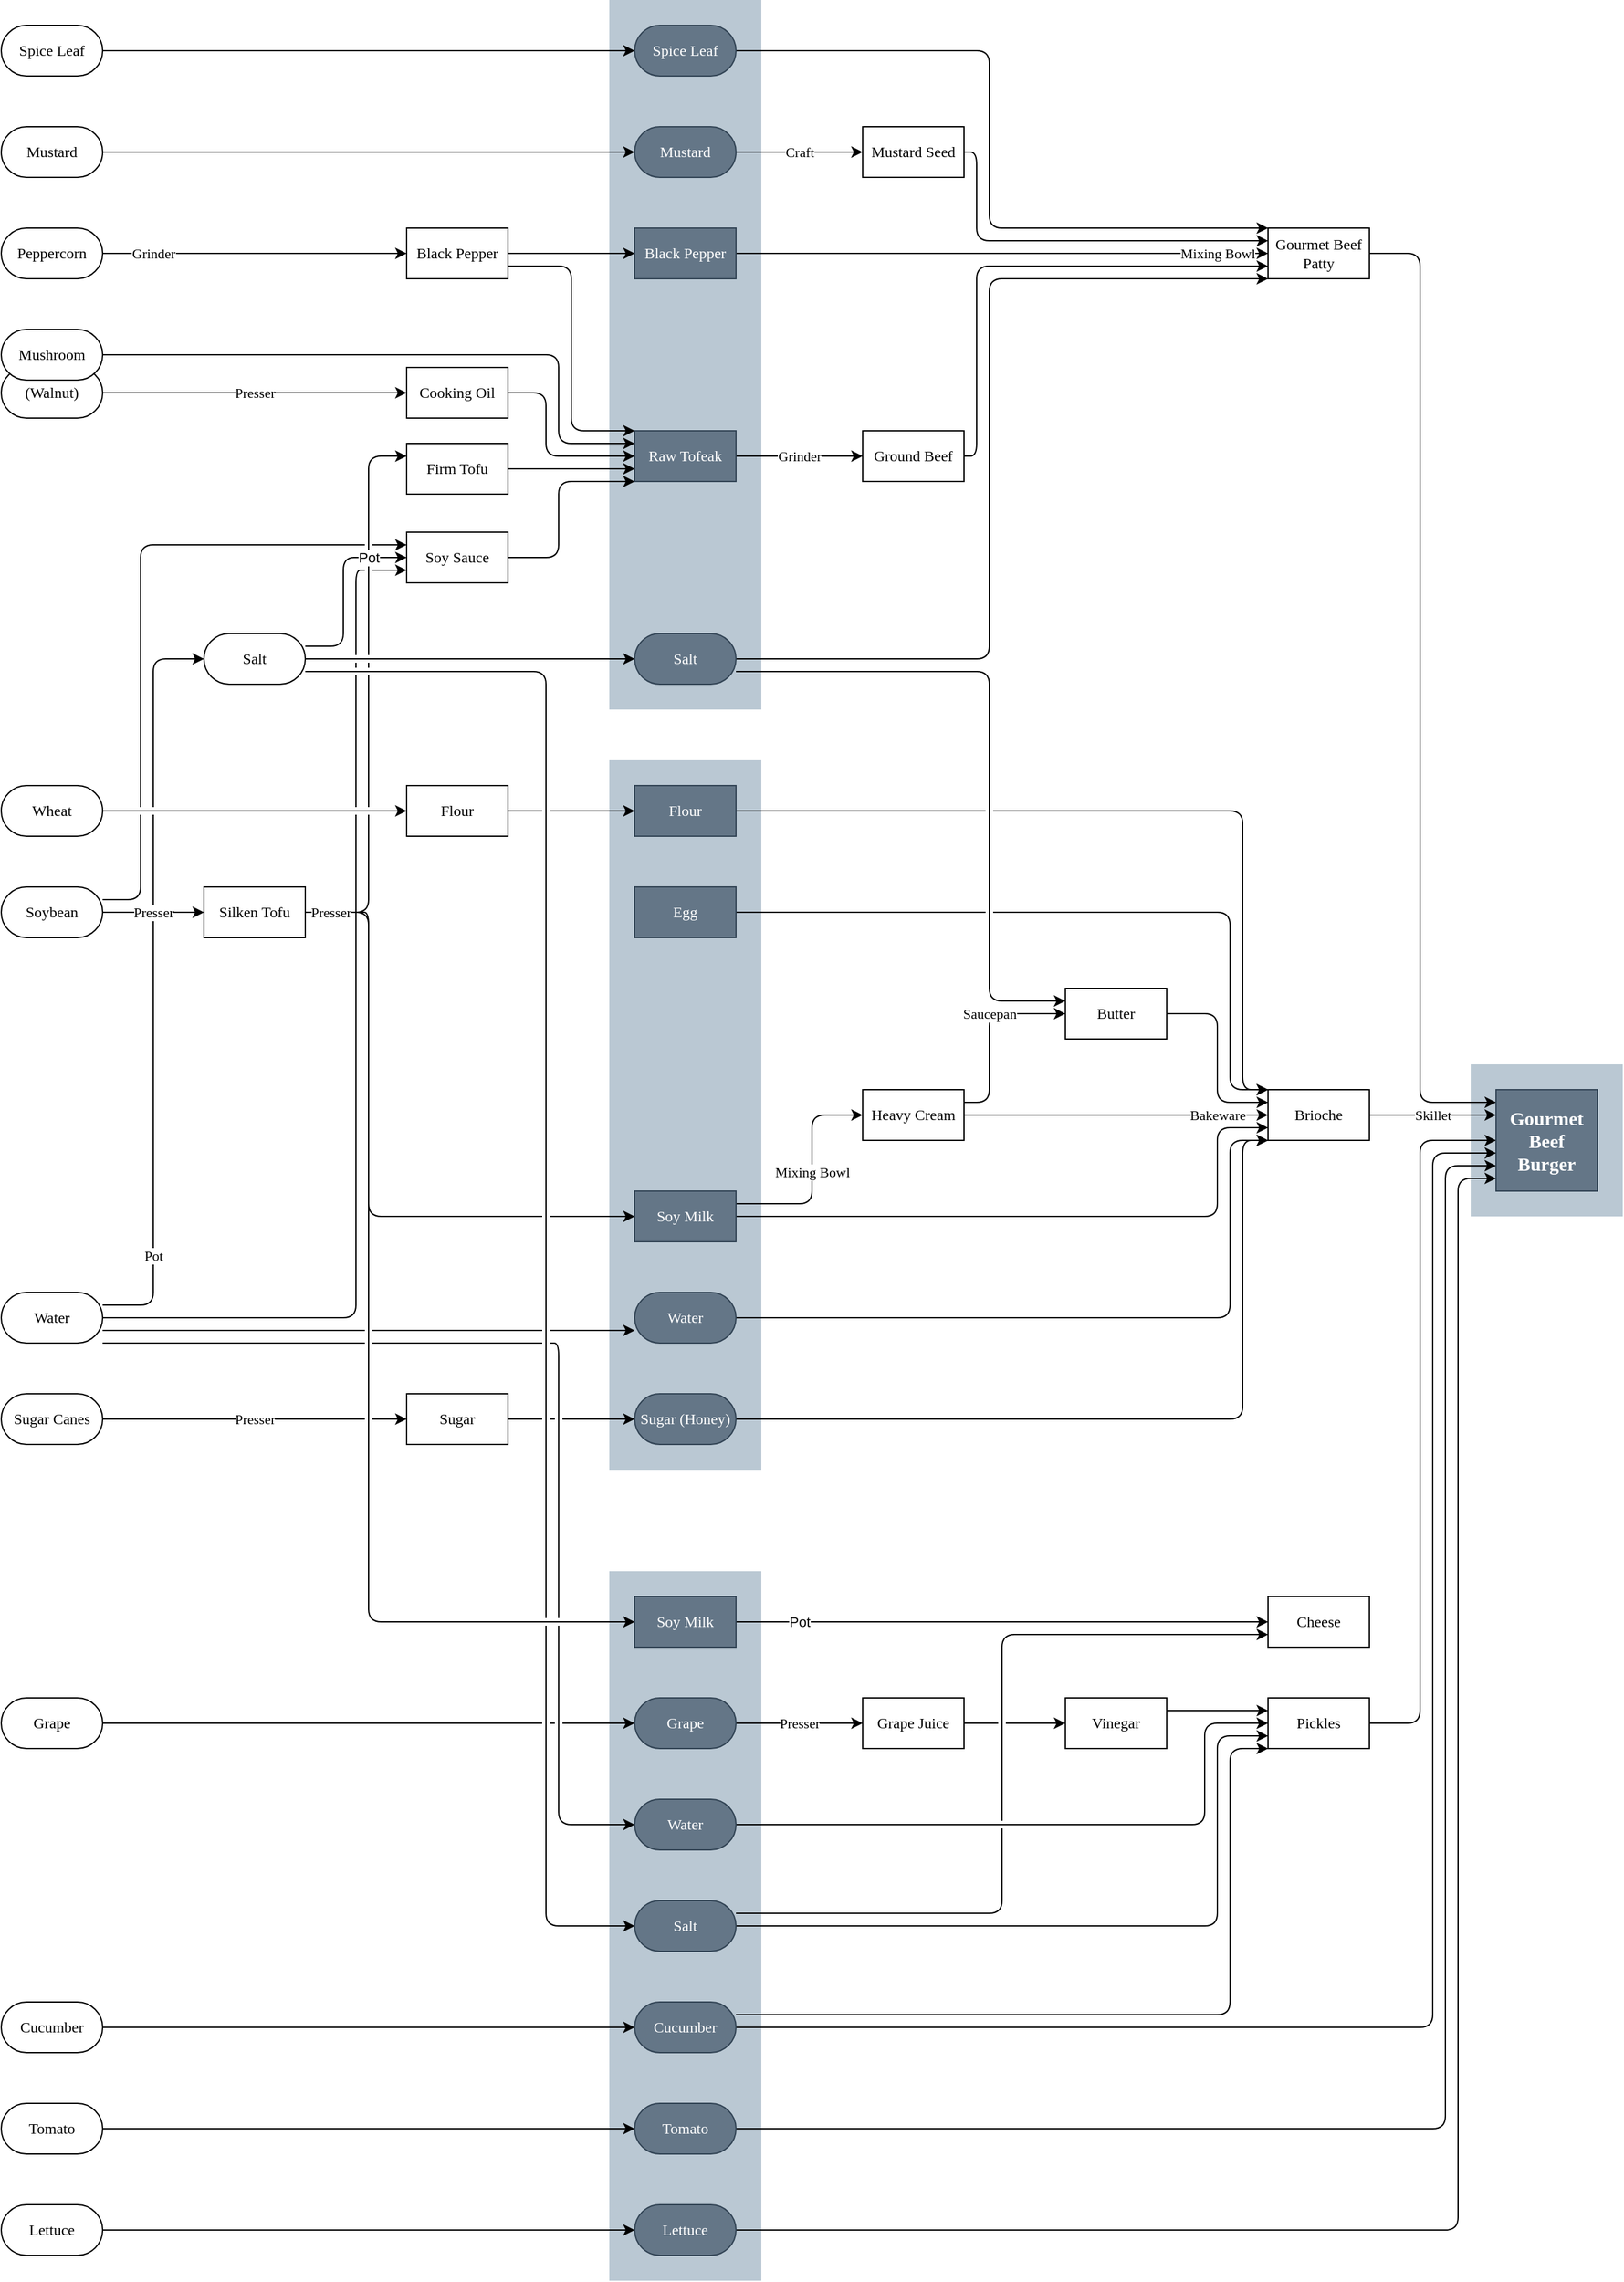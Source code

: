 <mxfile version="14.1.8" type="device" pages="2"><diagram id="yFHXnrCRo6I_9d1LyimY" name="Page-1"><mxGraphModel dx="1913" dy="846" grid="1" gridSize="10" guides="1" tooltips="1" connect="1" arrows="1" fold="1" page="1" pageScale="1" pageWidth="827" pageHeight="1169" math="0" shadow="0"><root><mxCell id="0"/><mxCell id="1" parent="0"/><mxCell id="HJBmUQS1MP6djM_eQ3Rx-6" value="" style="rounded=0;whiteSpace=wrap;html=1;fillColor=#bac8d3;strokeColor=none;fontFamily=century gothic;" parent="1" vertex="1"><mxGeometry x="-280" y="1260" width="120" height="560" as="geometry"/></mxCell><mxCell id="HJBmUQS1MP6djM_eQ3Rx-123" style="edgeStyle=orthogonalEdgeStyle;rounded=1;jumpStyle=gap;orthogonalLoop=1;jettySize=auto;html=1;" parent="1" source="HJBmUQS1MP6djM_eQ3Rx-64" target="HJBmUQS1MP6djM_eQ3Rx-122" edge="1"><mxGeometry relative="1" as="geometry"><Array as="points"><mxPoint x="-470" y="740"/><mxPoint x="-470" y="1300"/></Array></mxGeometry></mxCell><mxCell id="HJBmUQS1MP6djM_eQ3Rx-114" style="edgeStyle=orthogonalEdgeStyle;rounded=1;jumpStyle=gap;orthogonalLoop=1;jettySize=auto;html=1;" parent="1" source="HJBmUQS1MP6djM_eQ3Rx-58" target="HJBmUQS1MP6djM_eQ3Rx-34" edge="1"><mxGeometry relative="1" as="geometry"><Array as="points"><mxPoint x="-330" y="550"/><mxPoint x="-330" y="1540"/></Array></mxGeometry></mxCell><mxCell id="HJBmUQS1MP6djM_eQ3Rx-3" value="" style="rounded=0;whiteSpace=wrap;html=1;fillColor=#bac8d3;strokeColor=none;fontFamily=century gothic;" parent="1" vertex="1"><mxGeometry x="-280" y="20" width="120" height="560" as="geometry"/></mxCell><mxCell id="HJBmUQS1MP6djM_eQ3Rx-86" style="edgeStyle=orthogonalEdgeStyle;jumpStyle=gap;orthogonalLoop=1;jettySize=auto;html=1;fontFamily=century gothic;fontSize=11;rounded=1;" parent="1" source="HJBmUQS1MP6djM_eQ3Rx-87" target="HJBmUQS1MP6djM_eQ3Rx-55" edge="1"><mxGeometry relative="1" as="geometry"/></mxCell><mxCell id="HJBmUQS1MP6djM_eQ3Rx-4" style="edgeStyle=orthogonalEdgeStyle;orthogonalLoop=1;jettySize=auto;html=1;fontFamily=century gothic;fontSize=11;jumpStyle=gap;rounded=1;" parent="1" source="HJBmUQS1MP6djM_eQ3Rx-58" target="HJBmUQS1MP6djM_eQ3Rx-13" edge="1"><mxGeometry relative="1" as="geometry"><Array as="points"><mxPoint x="-340" y="540"/><mxPoint x="-340" y="540"/></Array></mxGeometry></mxCell><mxCell id="HJBmUQS1MP6djM_eQ3Rx-63" style="edgeStyle=orthogonalEdgeStyle;orthogonalLoop=1;jettySize=auto;html=1;startSize=0;jumpStyle=gap;fontFamily=century gothic;rounded=1;" parent="1" source="HJBmUQS1MP6djM_eQ3Rx-64" target="HJBmUQS1MP6djM_eQ3Rx-53" edge="1"><mxGeometry relative="1" as="geometry"><mxPoint x="-499.941" y="420" as="targetPoint"/><Array as="points"><mxPoint x="-470" y="740"/><mxPoint x="-470" y="380"/></Array></mxGeometry></mxCell><mxCell id="HJBmUQS1MP6djM_eQ3Rx-1" value="" style="rounded=0;whiteSpace=wrap;html=1;fillColor=#bac8d3;strokeColor=none;fontFamily=century gothic;" parent="1" vertex="1"><mxGeometry x="-280" y="620" width="120" height="560" as="geometry"/></mxCell><mxCell id="HJBmUQS1MP6djM_eQ3Rx-5" value="" style="whiteSpace=wrap;html=1;aspect=fixed;fillColor=#bac8d3;strokeColor=none;fontFamily=century gothic;" parent="1" vertex="1"><mxGeometry x="400" y="860" width="120" height="120" as="geometry"/></mxCell><mxCell id="HJBmUQS1MP6djM_eQ3Rx-7" style="edgeStyle=orthogonalEdgeStyle;orthogonalLoop=1;jettySize=auto;html=1;jumpStyle=gap;rounded=1;" parent="1" source="HJBmUQS1MP6djM_eQ3Rx-8" target="HJBmUQS1MP6djM_eQ3Rx-40" edge="1"><mxGeometry relative="1" as="geometry"><Array as="points"><mxPoint x="10" y="380"/><mxPoint x="10" y="230"/></Array></mxGeometry></mxCell><mxCell id="HJBmUQS1MP6djM_eQ3Rx-8" value="Ground Beef" style="rounded=0;whiteSpace=wrap;html=1;fontFamily=century gothic;" parent="1" vertex="1"><mxGeometry x="-80" y="360" width="80" height="40" as="geometry"/></mxCell><mxCell id="HJBmUQS1MP6djM_eQ3Rx-9" value="Mixing Bowl" style="edgeStyle=orthogonalEdgeStyle;orthogonalLoop=1;jettySize=auto;html=1;fontFamily=century gothic;jumpStyle=gap;rounded=1;" parent="1" source="HJBmUQS1MP6djM_eQ3Rx-10" target="HJBmUQS1MP6djM_eQ3Rx-40" edge="1"><mxGeometry x="0.809" relative="1" as="geometry"><mxPoint as="offset"/></mxGeometry></mxCell><mxCell id="HJBmUQS1MP6djM_eQ3Rx-10" value="&lt;div&gt;Black Pepper&lt;/div&gt;" style="rounded=0;whiteSpace=wrap;html=1;fillColor=#647687;strokeColor=#314354;fontColor=#ffffff;fontFamily=century gothic;" parent="1" vertex="1"><mxGeometry x="-260" y="200" width="80" height="40" as="geometry"/></mxCell><mxCell id="HJBmUQS1MP6djM_eQ3Rx-11" style="edgeStyle=orthogonalEdgeStyle;orthogonalLoop=1;jettySize=auto;html=1;fontFamily=century gothic;fontSize=11;jumpStyle=gap;rounded=1;" parent="1" source="HJBmUQS1MP6djM_eQ3Rx-13" target="HJBmUQS1MP6djM_eQ3Rx-19" edge="1"><mxGeometry relative="1" as="geometry"><Array as="points"><mxPoint x="20" y="550"/><mxPoint x="20" y="810"/></Array></mxGeometry></mxCell><mxCell id="HJBmUQS1MP6djM_eQ3Rx-12" style="edgeStyle=orthogonalEdgeStyle;orthogonalLoop=1;jettySize=auto;html=1;entryX=0;entryY=1;entryDx=0;entryDy=0;jumpStyle=gap;rounded=1;" parent="1" source="HJBmUQS1MP6djM_eQ3Rx-13" target="HJBmUQS1MP6djM_eQ3Rx-40" edge="1"><mxGeometry relative="1" as="geometry"><Array as="points"><mxPoint x="20" y="540"/><mxPoint x="20" y="240"/></Array></mxGeometry></mxCell><mxCell id="HJBmUQS1MP6djM_eQ3Rx-13" value="Salt" style="rounded=1;whiteSpace=wrap;html=1;arcSize=50;fillColor=#647687;strokeColor=#314354;fontColor=#ffffff;fontFamily=century gothic;" parent="1" vertex="1"><mxGeometry x="-260" y="520" width="80" height="40" as="geometry"/></mxCell><mxCell id="HJBmUQS1MP6djM_eQ3Rx-14" style="edgeStyle=orthogonalEdgeStyle;orthogonalLoop=1;jettySize=auto;html=1;fontFamily=century gothic;jumpStyle=gap;rounded=1;" parent="1" source="HJBmUQS1MP6djM_eQ3Rx-15" target="HJBmUQS1MP6djM_eQ3Rx-42" edge="1"><mxGeometry relative="1" as="geometry"><Array as="points"><mxPoint x="220" y="660"/><mxPoint x="220" y="880"/></Array></mxGeometry></mxCell><mxCell id="HJBmUQS1MP6djM_eQ3Rx-15" value="Flour" style="rounded=0;whiteSpace=wrap;html=1;fillColor=#647687;strokeColor=#314354;fontColor=#ffffff;fontFamily=century gothic;" parent="1" vertex="1"><mxGeometry x="-260" y="640" width="80" height="40" as="geometry"/></mxCell><mxCell id="HJBmUQS1MP6djM_eQ3Rx-16" style="edgeStyle=orthogonalEdgeStyle;orthogonalLoop=1;jettySize=auto;html=1;fontFamily=century gothic;jumpStyle=gap;rounded=1;" parent="1" source="HJBmUQS1MP6djM_eQ3Rx-17" target="HJBmUQS1MP6djM_eQ3Rx-42" edge="1"><mxGeometry relative="1" as="geometry"><Array as="points"><mxPoint x="210" y="740"/><mxPoint x="210" y="880"/></Array></mxGeometry></mxCell><mxCell id="HJBmUQS1MP6djM_eQ3Rx-17" value="Egg" style="rounded=0;whiteSpace=wrap;html=1;fillColor=#647687;strokeColor=#314354;fontColor=#ffffff;fontFamily=century gothic;" parent="1" vertex="1"><mxGeometry x="-260" y="720" width="80" height="40" as="geometry"/></mxCell><mxCell id="HJBmUQS1MP6djM_eQ3Rx-18" style="edgeStyle=orthogonalEdgeStyle;orthogonalLoop=1;jettySize=auto;html=1;fontFamily=century gothic;jumpStyle=gap;rounded=1;" parent="1" source="HJBmUQS1MP6djM_eQ3Rx-19" target="HJBmUQS1MP6djM_eQ3Rx-42" edge="1"><mxGeometry relative="1" as="geometry"><Array as="points"><mxPoint x="200" y="820"/><mxPoint x="200" y="890"/></Array></mxGeometry></mxCell><mxCell id="HJBmUQS1MP6djM_eQ3Rx-19" value="Butter" style="rounded=0;whiteSpace=wrap;html=1;fontFamily=century gothic;" parent="1" vertex="1"><mxGeometry x="80" y="800" width="80" height="40" as="geometry"/></mxCell><mxCell id="HJBmUQS1MP6djM_eQ3Rx-20" value="Bakeware" style="edgeStyle=orthogonalEdgeStyle;orthogonalLoop=1;jettySize=auto;html=1;fontFamily=century gothic;jumpStyle=gap;rounded=1;" parent="1" source="HJBmUQS1MP6djM_eQ3Rx-22" target="HJBmUQS1MP6djM_eQ3Rx-42" edge="1"><mxGeometry x="0.667" relative="1" as="geometry"><mxPoint as="offset"/></mxGeometry></mxCell><mxCell id="HJBmUQS1MP6djM_eQ3Rx-21" value="Saucepan" style="edgeStyle=orthogonalEdgeStyle;orthogonalLoop=1;jettySize=auto;html=1;fontFamily=century gothic;fontSize=11;jumpStyle=gap;rounded=1;" parent="1" source="HJBmUQS1MP6djM_eQ3Rx-22" target="HJBmUQS1MP6djM_eQ3Rx-19" edge="1"><mxGeometry x="0.2" relative="1" as="geometry"><Array as="points"><mxPoint x="20" y="890"/><mxPoint x="20" y="820"/></Array><mxPoint as="offset"/></mxGeometry></mxCell><mxCell id="HJBmUQS1MP6djM_eQ3Rx-22" value="Heavy Cream" style="rounded=0;whiteSpace=wrap;html=1;fontFamily=century gothic;" parent="1" vertex="1"><mxGeometry x="-80" y="880" width="80" height="40" as="geometry"/></mxCell><mxCell id="HJBmUQS1MP6djM_eQ3Rx-23" style="edgeStyle=orthogonalEdgeStyle;orthogonalLoop=1;jettySize=auto;html=1;fontFamily=century gothic;jumpStyle=gap;rounded=1;" parent="1" source="HJBmUQS1MP6djM_eQ3Rx-25" target="HJBmUQS1MP6djM_eQ3Rx-42" edge="1"><mxGeometry relative="1" as="geometry"><Array as="points"><mxPoint x="200" y="980"/><mxPoint x="200" y="910"/></Array></mxGeometry></mxCell><mxCell id="HJBmUQS1MP6djM_eQ3Rx-24" value="Mixing Bowl" style="edgeStyle=orthogonalEdgeStyle;orthogonalLoop=1;jettySize=auto;html=1;fontFamily=century gothic;fontSize=11;jumpStyle=gap;rounded=1;" parent="1" source="HJBmUQS1MP6djM_eQ3Rx-25" target="HJBmUQS1MP6djM_eQ3Rx-22" edge="1"><mxGeometry relative="1" as="geometry"><Array as="points"><mxPoint x="-120" y="970"/><mxPoint x="-120" y="900"/></Array></mxGeometry></mxCell><mxCell id="HJBmUQS1MP6djM_eQ3Rx-25" value="Soy Milk" style="rounded=0;whiteSpace=wrap;html=1;fillColor=#647687;strokeColor=#314354;fontColor=#ffffff;fontFamily=century gothic;" parent="1" vertex="1"><mxGeometry x="-260" y="960" width="80" height="40" as="geometry"/></mxCell><mxCell id="HJBmUQS1MP6djM_eQ3Rx-26" style="edgeStyle=orthogonalEdgeStyle;orthogonalLoop=1;jettySize=auto;html=1;fontFamily=century gothic;jumpStyle=gap;rounded=1;" parent="1" source="HJBmUQS1MP6djM_eQ3Rx-68" target="HJBmUQS1MP6djM_eQ3Rx-42" edge="1"><mxGeometry relative="1" as="geometry"><mxPoint x="-180" y="1140" as="sourcePoint"/><Array as="points"><mxPoint x="220" y="1140"/><mxPoint x="220" y="920"/></Array></mxGeometry></mxCell><mxCell id="HJBmUQS1MP6djM_eQ3Rx-27" value="Presser" style="edgeStyle=orthogonalEdgeStyle;orthogonalLoop=1;jettySize=auto;html=1;fontFamily=century gothic;jumpStyle=gap;rounded=1;" parent="1" source="HJBmUQS1MP6djM_eQ3Rx-106" target="HJBmUQS1MP6djM_eQ3Rx-109" edge="1"><mxGeometry relative="1" as="geometry"><Array as="points"/><mxPoint x="-180" y="1380" as="sourcePoint"/><mxPoint as="offset"/></mxGeometry></mxCell><mxCell id="HJBmUQS1MP6djM_eQ3Rx-29" style="edgeStyle=orthogonalEdgeStyle;orthogonalLoop=1;jettySize=auto;html=1;fontFamily=century gothic;jumpStyle=gap;rounded=1;" parent="1" source="HJBmUQS1MP6djM_eQ3Rx-30" target="HJBmUQS1MP6djM_eQ3Rx-42" edge="1"><mxGeometry relative="1" as="geometry"><Array as="points"><mxPoint x="210" y="1060"/><mxPoint x="210" y="920"/></Array></mxGeometry></mxCell><mxCell id="HJBmUQS1MP6djM_eQ3Rx-30" value="Water" style="rounded=1;whiteSpace=wrap;html=1;arcSize=50;fillColor=#647687;strokeColor=#314354;fontColor=#ffffff;fontFamily=century gothic;" parent="1" vertex="1"><mxGeometry x="-260" y="1040" width="80" height="40" as="geometry"/></mxCell><mxCell id="HJBmUQS1MP6djM_eQ3Rx-118" style="edgeStyle=orthogonalEdgeStyle;rounded=1;jumpStyle=gap;orthogonalLoop=1;jettySize=auto;html=1;" parent="1" source="HJBmUQS1MP6djM_eQ3Rx-32" target="HJBmUQS1MP6djM_eQ3Rx-44" edge="1"><mxGeometry relative="1" as="geometry"><Array as="points"><mxPoint x="190" y="1460"/><mxPoint x="190" y="1380"/></Array></mxGeometry></mxCell><mxCell id="HJBmUQS1MP6djM_eQ3Rx-32" value="Water" style="rounded=1;whiteSpace=wrap;html=1;arcSize=50;fillColor=#647687;strokeColor=#314354;fontColor=#ffffff;fontFamily=century gothic;" parent="1" vertex="1"><mxGeometry x="-260" y="1440" width="80" height="40" as="geometry"/></mxCell><mxCell id="HJBmUQS1MP6djM_eQ3Rx-119" style="edgeStyle=orthogonalEdgeStyle;rounded=1;jumpStyle=gap;orthogonalLoop=1;jettySize=auto;html=1;" parent="1" source="HJBmUQS1MP6djM_eQ3Rx-34" target="HJBmUQS1MP6djM_eQ3Rx-44" edge="1"><mxGeometry relative="1" as="geometry"><Array as="points"><mxPoint x="200" y="1540"/><mxPoint x="200" y="1390"/></Array></mxGeometry></mxCell><mxCell id="HJBmUQS1MP6djM_eQ3Rx-127" style="edgeStyle=orthogonalEdgeStyle;rounded=1;jumpStyle=gap;orthogonalLoop=1;jettySize=auto;html=1;" parent="1" source="HJBmUQS1MP6djM_eQ3Rx-34" target="HJBmUQS1MP6djM_eQ3Rx-126" edge="1"><mxGeometry relative="1" as="geometry"><Array as="points"><mxPoint x="30" y="1530"/><mxPoint x="30" y="1310"/></Array></mxGeometry></mxCell><mxCell id="HJBmUQS1MP6djM_eQ3Rx-34" value="Salt" style="rounded=1;whiteSpace=wrap;html=1;arcSize=50;fillColor=#647687;strokeColor=#314354;fontColor=#ffffff;fontFamily=century gothic;" parent="1" vertex="1"><mxGeometry x="-260" y="1520" width="80" height="40" as="geometry"/></mxCell><mxCell id="HJBmUQS1MP6djM_eQ3Rx-35" style="edgeStyle=orthogonalEdgeStyle;orthogonalLoop=1;jettySize=auto;html=1;fontFamily=century gothic;fontSize=15;jumpStyle=gap;rounded=1;" parent="1" source="HJBmUQS1MP6djM_eQ3Rx-36" target="HJBmUQS1MP6djM_eQ3Rx-45" edge="1"><mxGeometry relative="1" as="geometry"><Array as="points"><mxPoint x="380" y="1700"/><mxPoint x="380" y="940"/></Array></mxGeometry></mxCell><mxCell id="HJBmUQS1MP6djM_eQ3Rx-36" value="Tomato" style="rounded=1;whiteSpace=wrap;html=1;arcSize=50;fillColor=#647687;strokeColor=#314354;fontColor=#ffffff;fontFamily=century gothic;" parent="1" vertex="1"><mxGeometry x="-260" y="1680" width="80" height="40" as="geometry"/></mxCell><mxCell id="HJBmUQS1MP6djM_eQ3Rx-37" style="edgeStyle=orthogonalEdgeStyle;orthogonalLoop=1;jettySize=auto;html=1;fontFamily=century gothic;fontSize=15;jumpStyle=gap;rounded=1;" parent="1" source="HJBmUQS1MP6djM_eQ3Rx-38" target="HJBmUQS1MP6djM_eQ3Rx-45" edge="1"><mxGeometry relative="1" as="geometry"><Array as="points"><mxPoint x="390" y="1780"/><mxPoint x="390" y="950"/></Array></mxGeometry></mxCell><mxCell id="HJBmUQS1MP6djM_eQ3Rx-38" value="Lettuce" style="rounded=1;whiteSpace=wrap;html=1;arcSize=50;fillColor=#647687;strokeColor=#314354;fontColor=#ffffff;fontFamily=century gothic;" parent="1" vertex="1"><mxGeometry x="-260" y="1760" width="80" height="40" as="geometry"/></mxCell><mxCell id="HJBmUQS1MP6djM_eQ3Rx-39" style="edgeStyle=orthogonalEdgeStyle;orthogonalLoop=1;jettySize=auto;html=1;fontFamily=century gothic;fontSize=15;jumpStyle=gap;rounded=1;" parent="1" source="HJBmUQS1MP6djM_eQ3Rx-40" target="HJBmUQS1MP6djM_eQ3Rx-45" edge="1"><mxGeometry relative="1" as="geometry"><Array as="points"><mxPoint x="360" y="220"/><mxPoint x="360" y="890"/></Array></mxGeometry></mxCell><mxCell id="HJBmUQS1MP6djM_eQ3Rx-40" value="Gourmet Beef Patty" style="rounded=0;whiteSpace=wrap;html=1;fontFamily=century gothic;" parent="1" vertex="1"><mxGeometry x="240" y="200" width="80" height="40" as="geometry"/></mxCell><mxCell id="HJBmUQS1MP6djM_eQ3Rx-41" value="Skillet" style="edgeStyle=orthogonalEdgeStyle;orthogonalLoop=1;jettySize=auto;html=1;fontFamily=century gothic;fontSize=11;jumpStyle=gap;rounded=1;" parent="1" source="HJBmUQS1MP6djM_eQ3Rx-42" target="HJBmUQS1MP6djM_eQ3Rx-45" edge="1"><mxGeometry relative="1" as="geometry"><Array as="points"><mxPoint x="400" y="900"/><mxPoint x="400" y="900"/></Array></mxGeometry></mxCell><mxCell id="HJBmUQS1MP6djM_eQ3Rx-42" value="Brioche" style="rounded=0;whiteSpace=wrap;html=1;fontFamily=century gothic;" parent="1" vertex="1"><mxGeometry x="240" y="880" width="80" height="40" as="geometry"/></mxCell><mxCell id="HJBmUQS1MP6djM_eQ3Rx-43" value="" style="edgeStyle=orthogonalEdgeStyle;orthogonalLoop=1;jettySize=auto;html=1;fontFamily=century gothic;fontSize=15;jumpStyle=gap;rounded=1;" parent="1" source="HJBmUQS1MP6djM_eQ3Rx-44" target="HJBmUQS1MP6djM_eQ3Rx-45" edge="1"><mxGeometry relative="1" as="geometry"><Array as="points"><mxPoint x="360" y="1380"/><mxPoint x="360" y="920"/></Array></mxGeometry></mxCell><mxCell id="HJBmUQS1MP6djM_eQ3Rx-44" value="Pickles" style="rounded=0;whiteSpace=wrap;html=1;fontFamily=century gothic;" parent="1" vertex="1"><mxGeometry x="240" y="1360" width="80" height="40" as="geometry"/></mxCell><mxCell id="HJBmUQS1MP6djM_eQ3Rx-45" value="&lt;div&gt;Gourmet &lt;br&gt;&lt;/div&gt;&lt;div&gt;Beef &lt;br&gt;&lt;/div&gt;&lt;div&gt;Burger&lt;/div&gt;" style="whiteSpace=wrap;html=1;aspect=fixed;fillColor=#647687;strokeColor=#314354;fontColor=#ffffff;fontFamily=century gothic;fontSize=15;fontStyle=1" parent="1" vertex="1"><mxGeometry x="420" y="880" width="80" height="80" as="geometry"/></mxCell><mxCell id="HJBmUQS1MP6djM_eQ3Rx-46" value="Grinder" style="edgeStyle=orthogonalEdgeStyle;orthogonalLoop=1;jettySize=auto;html=1;fontFamily=century gothic;fontSize=11;jumpStyle=gap;rounded=1;" parent="1" source="HJBmUQS1MP6djM_eQ3Rx-47" target="HJBmUQS1MP6djM_eQ3Rx-8" edge="1"><mxGeometry relative="1" as="geometry"/></mxCell><mxCell id="HJBmUQS1MP6djM_eQ3Rx-47" value="Raw Tofeak" style="rounded=0;whiteSpace=wrap;html=1;fontFamily=century gothic;fillColor=#647687;strokeColor=#314354;fontColor=#ffffff;" parent="1" vertex="1"><mxGeometry x="-260" y="360" width="80" height="40" as="geometry"/></mxCell><mxCell id="HJBmUQS1MP6djM_eQ3Rx-48" style="edgeStyle=orthogonalEdgeStyle;orthogonalLoop=1;jettySize=auto;html=1;entryX=0;entryY=0;entryDx=0;entryDy=0;jumpStyle=gap;rounded=1;" parent="1" source="HJBmUQS1MP6djM_eQ3Rx-49" target="HJBmUQS1MP6djM_eQ3Rx-40" edge="1"><mxGeometry relative="1" as="geometry"><Array as="points"><mxPoint x="20" y="60"/><mxPoint x="20" y="200"/></Array></mxGeometry></mxCell><mxCell id="HJBmUQS1MP6djM_eQ3Rx-49" value="Spice Leaf" style="rounded=1;whiteSpace=wrap;html=1;arcSize=50;fillColor=#647687;strokeColor=#314354;fontColor=#ffffff;fontFamily=century gothic;" parent="1" vertex="1"><mxGeometry x="-260" y="40" width="80" height="40" as="geometry"/></mxCell><mxCell id="HJBmUQS1MP6djM_eQ3Rx-50" value="" style="edgeStyle=orthogonalEdgeStyle;orthogonalLoop=1;jettySize=auto;html=1;fontFamily=century gothic;fontSize=11;jumpStyle=gap;rounded=1;" parent="1" source="HJBmUQS1MP6djM_eQ3Rx-94" target="HJBmUQS1MP6djM_eQ3Rx-10" edge="1"><mxGeometry x="-0.862" relative="1" as="geometry"><mxPoint x="-200" y="220" as="sourcePoint"/><mxPoint as="offset"/></mxGeometry></mxCell><mxCell id="HJBmUQS1MP6djM_eQ3Rx-51" value="Craft" style="edgeStyle=orthogonalEdgeStyle;orthogonalLoop=1;jettySize=auto;html=1;fontFamily=century gothic;fontSize=11;jumpStyle=gap;rounded=1;" parent="1" source="HJBmUQS1MP6djM_eQ3Rx-65" target="HJBmUQS1MP6djM_eQ3Rx-67" edge="1"><mxGeometry relative="1" as="geometry"><mxPoint x="-370" y="140" as="sourcePoint"/></mxGeometry></mxCell><mxCell id="HJBmUQS1MP6djM_eQ3Rx-52" value="" style="edgeStyle=orthogonalEdgeStyle;orthogonalLoop=1;jettySize=auto;html=1;fontFamily=century gothic;fontSize=11;jumpStyle=gap;rounded=1;" parent="1" source="HJBmUQS1MP6djM_eQ3Rx-53" target="HJBmUQS1MP6djM_eQ3Rx-47" edge="1"><mxGeometry x="0.75" relative="1" as="geometry"><Array as="points"><mxPoint x="-330" y="390"/><mxPoint x="-330" y="390"/></Array><mxPoint as="offset"/></mxGeometry></mxCell><mxCell id="HJBmUQS1MP6djM_eQ3Rx-53" value="Firm Tofu" style="rounded=0;whiteSpace=wrap;html=1;fontFamily=century gothic;" parent="1" vertex="1"><mxGeometry x="-440" y="370" width="80" height="40" as="geometry"/></mxCell><mxCell id="HJBmUQS1MP6djM_eQ3Rx-54" style="edgeStyle=orthogonalEdgeStyle;jumpStyle=gap;orthogonalLoop=1;jettySize=auto;html=1;fontFamily=century gothic;fontSize=11;rounded=1;" parent="1" source="HJBmUQS1MP6djM_eQ3Rx-55" target="HJBmUQS1MP6djM_eQ3Rx-15" edge="1"><mxGeometry relative="1" as="geometry"/></mxCell><mxCell id="HJBmUQS1MP6djM_eQ3Rx-55" value="Flour" style="rounded=0;whiteSpace=wrap;html=1;fontFamily=century gothic;" parent="1" vertex="1"><mxGeometry x="-440" y="640" width="80" height="40" as="geometry"/></mxCell><mxCell id="HJBmUQS1MP6djM_eQ3Rx-98" value="Pot" style="edgeStyle=orthogonalEdgeStyle;orthogonalLoop=1;jettySize=auto;html=1;jumpStyle=gap;rounded=1;" parent="1" source="HJBmUQS1MP6djM_eQ3Rx-58" target="HJBmUQS1MP6djM_eQ3Rx-97" edge="1"><mxGeometry x="0.6" relative="1" as="geometry"><Array as="points"><mxPoint x="-490" y="530"/><mxPoint x="-490" y="460"/></Array><mxPoint as="offset"/></mxGeometry></mxCell><mxCell id="HJBmUQS1MP6djM_eQ3Rx-58" value="Salt" style="rounded=1;whiteSpace=wrap;html=1;arcSize=50;fontFamily=century gothic;" parent="1" vertex="1"><mxGeometry x="-600" y="520" width="80" height="40" as="geometry"/></mxCell><mxCell id="HJBmUQS1MP6djM_eQ3Rx-59" value="Pot" style="edgeStyle=orthogonalEdgeStyle;orthogonalLoop=1;jettySize=auto;html=1;fontFamily=century gothic;fontSize=11;jumpStyle=gap;rounded=1;" parent="1" source="HJBmUQS1MP6djM_eQ3Rx-60" target="HJBmUQS1MP6djM_eQ3Rx-58" edge="1"><mxGeometry x="-0.733" relative="1" as="geometry"><Array as="points"><mxPoint x="-640" y="1050"/><mxPoint x="-640" y="540"/></Array><mxPoint as="offset"/></mxGeometry></mxCell><mxCell id="HJBmUQS1MP6djM_eQ3Rx-99" style="edgeStyle=orthogonalEdgeStyle;orthogonalLoop=1;jettySize=auto;html=1;jumpStyle=gap;rounded=1;" parent="1" source="HJBmUQS1MP6djM_eQ3Rx-60" target="HJBmUQS1MP6djM_eQ3Rx-97" edge="1"><mxGeometry relative="1" as="geometry"><Array as="points"><mxPoint x="-480" y="1060"/><mxPoint x="-480" y="470"/></Array></mxGeometry></mxCell><mxCell id="HJBmUQS1MP6djM_eQ3Rx-113" style="edgeStyle=orthogonalEdgeStyle;rounded=1;jumpStyle=gap;orthogonalLoop=1;jettySize=auto;html=1;" parent="1" source="HJBmUQS1MP6djM_eQ3Rx-60" target="HJBmUQS1MP6djM_eQ3Rx-32" edge="1"><mxGeometry relative="1" as="geometry"><Array as="points"><mxPoint x="-320" y="1080"/><mxPoint x="-320" y="1460"/></Array></mxGeometry></mxCell><mxCell id="HJBmUQS1MP6djM_eQ3Rx-60" value="Water" style="rounded=1;whiteSpace=wrap;html=1;arcSize=50;fontFamily=century gothic;" parent="1" vertex="1"><mxGeometry x="-760" y="1040" width="80" height="40" as="geometry"/></mxCell><mxCell id="HJBmUQS1MP6djM_eQ3Rx-100" style="edgeStyle=orthogonalEdgeStyle;orthogonalLoop=1;jettySize=auto;html=1;jumpStyle=gap;rounded=1;" parent="1" source="HJBmUQS1MP6djM_eQ3Rx-61" target="HJBmUQS1MP6djM_eQ3Rx-97" edge="1"><mxGeometry relative="1" as="geometry"><Array as="points"><mxPoint x="-650" y="730"/><mxPoint x="-650" y="450"/></Array></mxGeometry></mxCell><mxCell id="HJBmUQS1MP6djM_eQ3Rx-61" value="Soybean" style="rounded=1;whiteSpace=wrap;html=1;arcSize=50;fontFamily=century gothic;" parent="1" vertex="1"><mxGeometry x="-760" y="720" width="80" height="40" as="geometry"/></mxCell><mxCell id="HJBmUQS1MP6djM_eQ3Rx-62" value="Presser" style="edgeStyle=orthogonalEdgeStyle;orthogonalLoop=1;jettySize=auto;html=1;startSize=0;jumpStyle=gap;fontFamily=century gothic;rounded=1;" parent="1" source="HJBmUQS1MP6djM_eQ3Rx-61" target="HJBmUQS1MP6djM_eQ3Rx-64" edge="1"><mxGeometry relative="1" as="geometry"><mxPoint x="-680" y="780" as="sourcePoint"/></mxGeometry></mxCell><mxCell id="HJBmUQS1MP6djM_eQ3Rx-64" value="Silken Tofu" style="rounded=0;whiteSpace=wrap;html=1;startSize=0;fontFamily=century gothic;" parent="1" vertex="1"><mxGeometry x="-600" y="720" width="80" height="40" as="geometry"/></mxCell><mxCell id="HJBmUQS1MP6djM_eQ3Rx-65" value="Mustard" style="rounded=1;whiteSpace=wrap;html=1;arcSize=50;fontFamily=century gothic;fillColor=#647687;strokeColor=#314354;fontColor=#ffffff;" parent="1" vertex="1"><mxGeometry x="-260" y="120" width="80" height="40" as="geometry"/></mxCell><mxCell id="HJBmUQS1MP6djM_eQ3Rx-66" style="edgeStyle=orthogonalEdgeStyle;orthogonalLoop=1;jettySize=auto;html=1;entryX=0;entryY=0.25;entryDx=0;entryDy=0;jumpStyle=gap;rounded=1;" parent="1" source="HJBmUQS1MP6djM_eQ3Rx-67" target="HJBmUQS1MP6djM_eQ3Rx-40" edge="1"><mxGeometry relative="1" as="geometry"><Array as="points"><mxPoint x="10" y="140"/><mxPoint x="10" y="210"/></Array></mxGeometry></mxCell><mxCell id="HJBmUQS1MP6djM_eQ3Rx-67" value="Mustard Seed" style="rounded=0;whiteSpace=wrap;html=1;fontFamily=century gothic;" parent="1" vertex="1"><mxGeometry x="-80" y="120" width="80" height="40" as="geometry"/></mxCell><mxCell id="HJBmUQS1MP6djM_eQ3Rx-68" value="Sugar (Honey)" style="rounded=1;whiteSpace=wrap;html=1;arcSize=50;fillColor=#647687;strokeColor=#314354;fontColor=#ffffff;fontFamily=century gothic;" parent="1" vertex="1"><mxGeometry x="-260" y="1120" width="80" height="40" as="geometry"/></mxCell><mxCell id="HJBmUQS1MP6djM_eQ3Rx-70" value="Sugar Canes" style="rounded=1;whiteSpace=wrap;html=1;arcSize=50;fontFamily=century gothic;" parent="1" vertex="1"><mxGeometry x="-760" y="1120" width="80" height="40" as="geometry"/></mxCell><mxCell id="HJBmUQS1MP6djM_eQ3Rx-73" value="Presser" style="edgeStyle=orthogonalEdgeStyle;orthogonalLoop=1;jettySize=auto;html=1;fontFamily=century gothic;fontSize=11;jumpStyle=gap;rounded=1;" parent="1" source="HJBmUQS1MP6djM_eQ3Rx-75" target="HJBmUQS1MP6djM_eQ3Rx-82" edge="1"><mxGeometry relative="1" as="geometry"><Array as="points"><mxPoint x="-600" y="330"/><mxPoint x="-600" y="330"/></Array></mxGeometry></mxCell><mxCell id="HJBmUQS1MP6djM_eQ3Rx-75" value="(Walnut)" style="rounded=1;whiteSpace=wrap;html=1;arcSize=50;fontFamily=century gothic;" parent="1" vertex="1"><mxGeometry x="-760" y="310" width="80" height="40" as="geometry"/></mxCell><mxCell id="HJBmUQS1MP6djM_eQ3Rx-76" style="edgeStyle=orthogonalEdgeStyle;orthogonalLoop=1;jettySize=auto;html=1;fontFamily=century gothic;fontSize=11;jumpStyle=gap;rounded=1;" parent="1" source="HJBmUQS1MP6djM_eQ3Rx-77" target="HJBmUQS1MP6djM_eQ3Rx-36" edge="1"><mxGeometry relative="1" as="geometry"/></mxCell><mxCell id="HJBmUQS1MP6djM_eQ3Rx-77" value="Tomato" style="rounded=1;whiteSpace=wrap;html=1;arcSize=50;fontFamily=century gothic;" parent="1" vertex="1"><mxGeometry x="-760" y="1680" width="80" height="40" as="geometry"/></mxCell><mxCell id="HJBmUQS1MP6djM_eQ3Rx-78" style="edgeStyle=orthogonalEdgeStyle;orthogonalLoop=1;jettySize=auto;html=1;fontFamily=century gothic;fontSize=11;jumpStyle=gap;rounded=1;" parent="1" source="HJBmUQS1MP6djM_eQ3Rx-79" target="HJBmUQS1MP6djM_eQ3Rx-38" edge="1"><mxGeometry relative="1" as="geometry"/></mxCell><mxCell id="HJBmUQS1MP6djM_eQ3Rx-79" value="Lettuce" style="rounded=1;whiteSpace=wrap;html=1;arcSize=50;fontFamily=century gothic;" parent="1" vertex="1"><mxGeometry x="-760" y="1760" width="80" height="40" as="geometry"/></mxCell><mxCell id="HJBmUQS1MP6djM_eQ3Rx-81" style="edgeStyle=orthogonalEdgeStyle;orthogonalLoop=1;jettySize=auto;html=1;fontFamily=century gothic;fontSize=11;jumpStyle=gap;rounded=1;" parent="1" source="HJBmUQS1MP6djM_eQ3Rx-82" target="HJBmUQS1MP6djM_eQ3Rx-47" edge="1"><mxGeometry relative="1" as="geometry"><Array as="points"><mxPoint x="-330" y="330"/><mxPoint x="-330" y="380"/></Array></mxGeometry></mxCell><mxCell id="HJBmUQS1MP6djM_eQ3Rx-82" value="Cooking Oil" style="rounded=0;whiteSpace=wrap;html=1;fontFamily=century gothic;" parent="1" vertex="1"><mxGeometry x="-440" y="310" width="80" height="40" as="geometry"/></mxCell><mxCell id="HJBmUQS1MP6djM_eQ3Rx-83" value="Peppercorn" style="rounded=1;whiteSpace=wrap;html=1;arcSize=50;fontFamily=century gothic;" parent="1" vertex="1"><mxGeometry x="-760" y="200" width="80" height="40" as="geometry"/></mxCell><mxCell id="HJBmUQS1MP6djM_eQ3Rx-84" value="Sugar" style="rounded=0;whiteSpace=wrap;html=1;fontFamily=century gothic;" parent="1" vertex="1"><mxGeometry x="-440" y="1120" width="80" height="40" as="geometry"/></mxCell><mxCell id="HJBmUQS1MP6djM_eQ3Rx-85" value="Presser" style="edgeStyle=orthogonalEdgeStyle;orthogonalLoop=1;jettySize=auto;html=1;fontFamily=century gothic;fontSize=11;jumpStyle=gap;rounded=1;" parent="1" source="HJBmUQS1MP6djM_eQ3Rx-70" target="HJBmUQS1MP6djM_eQ3Rx-84" edge="1"><mxGeometry relative="1" as="geometry"><mxPoint x="-680" y="1140" as="sourcePoint"/><mxPoint x="-100" y="1140" as="targetPoint"/><mxPoint as="offset"/></mxGeometry></mxCell><mxCell id="HJBmUQS1MP6djM_eQ3Rx-87" value="Wheat" style="rounded=1;whiteSpace=wrap;html=1;arcSize=50;fontFamily=century gothic;" parent="1" vertex="1"><mxGeometry x="-760" y="640" width="80" height="40" as="geometry"/></mxCell><mxCell id="HJBmUQS1MP6djM_eQ3Rx-89" style="edgeStyle=orthogonalEdgeStyle;orthogonalLoop=1;jettySize=auto;html=1;jumpStyle=gap;rounded=1;" parent="1" source="HJBmUQS1MP6djM_eQ3Rx-90" target="HJBmUQS1MP6djM_eQ3Rx-49" edge="1"><mxGeometry relative="1" as="geometry"/></mxCell><mxCell id="HJBmUQS1MP6djM_eQ3Rx-90" value="Spice Leaf" style="rounded=1;whiteSpace=wrap;html=1;arcSize=50;fontFamily=century gothic;" parent="1" vertex="1"><mxGeometry x="-760" y="40" width="80" height="40" as="geometry"/></mxCell><mxCell id="HJBmUQS1MP6djM_eQ3Rx-91" style="edgeStyle=orthogonalEdgeStyle;orthogonalLoop=1;jettySize=auto;html=1;jumpStyle=gap;rounded=1;" parent="1" source="HJBmUQS1MP6djM_eQ3Rx-92" target="HJBmUQS1MP6djM_eQ3Rx-65" edge="1"><mxGeometry relative="1" as="geometry"/></mxCell><mxCell id="HJBmUQS1MP6djM_eQ3Rx-92" value="Mustard" style="rounded=1;whiteSpace=wrap;html=1;arcSize=50;fontFamily=century gothic;" parent="1" vertex="1"><mxGeometry x="-760" y="120" width="80" height="40" as="geometry"/></mxCell><mxCell id="HJBmUQS1MP6djM_eQ3Rx-93" value="Presser" style="edgeStyle=orthogonalEdgeStyle;orthogonalLoop=1;jettySize=auto;html=1;fontFamily=century gothic;fontSize=11;jumpStyle=gap;rounded=1;" parent="1" source="HJBmUQS1MP6djM_eQ3Rx-64" target="HJBmUQS1MP6djM_eQ3Rx-25" edge="1"><mxGeometry x="-0.92" relative="1" as="geometry"><mxPoint x="-440" y="780" as="targetPoint"/><Array as="points"><mxPoint x="-470" y="740"/><mxPoint x="-470" y="980"/></Array><mxPoint as="offset"/></mxGeometry></mxCell><mxCell id="HJBmUQS1MP6djM_eQ3Rx-96" style="edgeStyle=orthogonalEdgeStyle;orthogonalLoop=1;jettySize=auto;html=1;entryX=0;entryY=0;entryDx=0;entryDy=0;jumpStyle=gap;rounded=1;" parent="1" source="HJBmUQS1MP6djM_eQ3Rx-94" target="HJBmUQS1MP6djM_eQ3Rx-47" edge="1"><mxGeometry relative="1" as="geometry"><Array as="points"><mxPoint x="-310" y="230"/><mxPoint x="-310" y="360"/></Array></mxGeometry></mxCell><mxCell id="HJBmUQS1MP6djM_eQ3Rx-94" value="&lt;div&gt;Black Pepper&lt;/div&gt;" style="rounded=0;whiteSpace=wrap;html=1;fontFamily=century gothic;" parent="1" vertex="1"><mxGeometry x="-440" y="200" width="80" height="40" as="geometry"/></mxCell><mxCell id="HJBmUQS1MP6djM_eQ3Rx-95" value="Grinder" style="edgeStyle=orthogonalEdgeStyle;orthogonalLoop=1;jettySize=auto;html=1;fontFamily=century gothic;fontSize=11;jumpStyle=gap;rounded=1;" parent="1" source="HJBmUQS1MP6djM_eQ3Rx-83" target="HJBmUQS1MP6djM_eQ3Rx-94" edge="1"><mxGeometry x="-0.667" relative="1" as="geometry"><mxPoint x="-680" y="220" as="sourcePoint"/><mxPoint as="offset"/><mxPoint x="-260" y="220" as="targetPoint"/></mxGeometry></mxCell><mxCell id="HJBmUQS1MP6djM_eQ3Rx-101" style="edgeStyle=orthogonalEdgeStyle;orthogonalLoop=1;jettySize=auto;html=1;jumpStyle=gap;rounded=1;" parent="1" source="HJBmUQS1MP6djM_eQ3Rx-97" target="HJBmUQS1MP6djM_eQ3Rx-47" edge="1"><mxGeometry relative="1" as="geometry"><Array as="points"><mxPoint x="-320" y="460"/><mxPoint x="-320" y="400"/></Array></mxGeometry></mxCell><mxCell id="HJBmUQS1MP6djM_eQ3Rx-97" value="Soy Sauce" style="rounded=0;whiteSpace=wrap;html=1;fontFamily=century gothic;" parent="1" vertex="1"><mxGeometry x="-440" y="440" width="80" height="40" as="geometry"/></mxCell><mxCell id="HJBmUQS1MP6djM_eQ3Rx-103" style="edgeStyle=orthogonalEdgeStyle;orthogonalLoop=1;jettySize=auto;html=1;jumpStyle=gap;rounded=1;" parent="1" source="HJBmUQS1MP6djM_eQ3Rx-102" target="HJBmUQS1MP6djM_eQ3Rx-47" edge="1"><mxGeometry relative="1" as="geometry"><Array as="points"><mxPoint x="-320" y="300"/><mxPoint x="-320" y="370"/></Array></mxGeometry></mxCell><mxCell id="HJBmUQS1MP6djM_eQ3Rx-102" value="Mushroom" style="rounded=1;whiteSpace=wrap;html=1;arcSize=50;fontFamily=century gothic;" parent="1" vertex="1"><mxGeometry x="-760" y="280" width="80" height="40" as="geometry"/></mxCell><mxCell id="HJBmUQS1MP6djM_eQ3Rx-106" value="Grape" style="rounded=1;whiteSpace=wrap;html=1;arcSize=50;fillColor=#647687;strokeColor=#314354;fontColor=#ffffff;fontFamily=century gothic;" parent="1" vertex="1"><mxGeometry x="-260" y="1360" width="80" height="40" as="geometry"/></mxCell><mxCell id="HJBmUQS1MP6djM_eQ3Rx-112" style="edgeStyle=orthogonalEdgeStyle;rounded=1;jumpStyle=gap;orthogonalLoop=1;jettySize=auto;html=1;" parent="1" source="HJBmUQS1MP6djM_eQ3Rx-107" target="HJBmUQS1MP6djM_eQ3Rx-108" edge="1"><mxGeometry relative="1" as="geometry"/></mxCell><mxCell id="HJBmUQS1MP6djM_eQ3Rx-107" value="Cucumber" style="rounded=1;whiteSpace=wrap;html=1;arcSize=50;fontFamily=century gothic;" parent="1" vertex="1"><mxGeometry x="-760" y="1600" width="80" height="40" as="geometry"/></mxCell><mxCell id="HJBmUQS1MP6djM_eQ3Rx-120" style="edgeStyle=orthogonalEdgeStyle;rounded=1;jumpStyle=gap;orthogonalLoop=1;jettySize=auto;html=1;" parent="1" source="HJBmUQS1MP6djM_eQ3Rx-108" target="HJBmUQS1MP6djM_eQ3Rx-44" edge="1"><mxGeometry relative="1" as="geometry"><Array as="points"><mxPoint x="210" y="1610"/><mxPoint x="210" y="1400"/></Array></mxGeometry></mxCell><mxCell id="HJBmUQS1MP6djM_eQ3Rx-121" style="edgeStyle=orthogonalEdgeStyle;rounded=1;jumpStyle=gap;orthogonalLoop=1;jettySize=auto;html=1;" parent="1" source="HJBmUQS1MP6djM_eQ3Rx-108" target="HJBmUQS1MP6djM_eQ3Rx-45" edge="1"><mxGeometry relative="1" as="geometry"><Array as="points"><mxPoint x="370" y="1620"/><mxPoint x="370" y="930"/></Array></mxGeometry></mxCell><mxCell id="HJBmUQS1MP6djM_eQ3Rx-108" value="Cucumber" style="rounded=1;whiteSpace=wrap;html=1;arcSize=50;fillColor=#647687;strokeColor=#314354;fontColor=#ffffff;fontFamily=century gothic;" parent="1" vertex="1"><mxGeometry x="-260" y="1600" width="80" height="40" as="geometry"/></mxCell><mxCell id="HJBmUQS1MP6djM_eQ3Rx-116" value="" style="edgeStyle=orthogonalEdgeStyle;rounded=1;jumpStyle=gap;orthogonalLoop=1;jettySize=auto;html=1;" parent="1" source="HJBmUQS1MP6djM_eQ3Rx-109" target="HJBmUQS1MP6djM_eQ3Rx-111" edge="1"><mxGeometry relative="1" as="geometry"/></mxCell><mxCell id="HJBmUQS1MP6djM_eQ3Rx-109" value="Grape Juice" style="rounded=0;whiteSpace=wrap;html=1;fontFamily=century gothic;" parent="1" vertex="1"><mxGeometry x="-80" y="1360" width="80" height="40" as="geometry"/></mxCell><mxCell id="HJBmUQS1MP6djM_eQ3Rx-117" value="" style="edgeStyle=orthogonalEdgeStyle;rounded=1;jumpStyle=gap;orthogonalLoop=1;jettySize=auto;html=1;" parent="1" source="HJBmUQS1MP6djM_eQ3Rx-111" target="HJBmUQS1MP6djM_eQ3Rx-44" edge="1"><mxGeometry relative="1" as="geometry"><Array as="points"><mxPoint x="190" y="1370"/><mxPoint x="190" y="1370"/></Array></mxGeometry></mxCell><mxCell id="HJBmUQS1MP6djM_eQ3Rx-111" value="Vinegar" style="rounded=0;whiteSpace=wrap;html=1;fontFamily=century gothic;" parent="1" vertex="1"><mxGeometry x="80" y="1360" width="80" height="40" as="geometry"/></mxCell><mxCell id="HJBmUQS1MP6djM_eQ3Rx-69" value="" style="edgeStyle=orthogonalEdgeStyle;orthogonalLoop=1;jettySize=auto;html=1;fontFamily=century gothic;fontSize=11;jumpStyle=gap;rounded=1;" parent="1" source="HJBmUQS1MP6djM_eQ3Rx-84" target="HJBmUQS1MP6djM_eQ3Rx-68" edge="1"><mxGeometry x="-0.931" relative="1" as="geometry"><mxPoint as="offset"/></mxGeometry></mxCell><mxCell id="HJBmUQS1MP6djM_eQ3Rx-2" style="edgeStyle=orthogonalEdgeStyle;orthogonalLoop=1;jettySize=auto;html=1;fontFamily=century gothic;fontSize=11;jumpStyle=gap;rounded=1;" parent="1" source="HJBmUQS1MP6djM_eQ3Rx-60" target="HJBmUQS1MP6djM_eQ3Rx-30" edge="1"><mxGeometry relative="1" as="geometry"><Array as="points"><mxPoint x="-470" y="1070"/><mxPoint x="-470" y="1070"/></Array></mxGeometry></mxCell><mxCell id="HJBmUQS1MP6djM_eQ3Rx-128" value="Pot" style="edgeStyle=orthogonalEdgeStyle;rounded=1;jumpStyle=gap;orthogonalLoop=1;jettySize=auto;html=1;" parent="1" source="HJBmUQS1MP6djM_eQ3Rx-122" target="HJBmUQS1MP6djM_eQ3Rx-126" edge="1"><mxGeometry x="-0.762" relative="1" as="geometry"><mxPoint as="offset"/></mxGeometry></mxCell><mxCell id="HJBmUQS1MP6djM_eQ3Rx-122" value="Soy Milk" style="rounded=0;whiteSpace=wrap;html=1;fillColor=#647687;strokeColor=#314354;fontColor=#ffffff;fontFamily=century gothic;" parent="1" vertex="1"><mxGeometry x="-260" y="1280" width="80" height="40" as="geometry"/></mxCell><mxCell id="HJBmUQS1MP6djM_eQ3Rx-125" style="edgeStyle=orthogonalEdgeStyle;rounded=1;jumpStyle=gap;orthogonalLoop=1;jettySize=auto;html=1;" parent="1" source="HJBmUQS1MP6djM_eQ3Rx-124" target="HJBmUQS1MP6djM_eQ3Rx-106" edge="1"><mxGeometry relative="1" as="geometry"/></mxCell><mxCell id="HJBmUQS1MP6djM_eQ3Rx-124" value="Grape" style="rounded=1;whiteSpace=wrap;html=1;arcSize=50;fontFamily=century gothic;" parent="1" vertex="1"><mxGeometry x="-760" y="1360" width="80" height="40" as="geometry"/></mxCell><mxCell id="HJBmUQS1MP6djM_eQ3Rx-126" value="Cheese" style="rounded=0;whiteSpace=wrap;html=1;fontFamily=century gothic;" parent="1" vertex="1"><mxGeometry x="240" y="1280" width="80" height="40" as="geometry"/></mxCell></root></mxGraphModel></diagram><diagram id="bKSwMxJxV7XTlqkQamF8" name="Machine-oriented"><mxGraphModel dx="1913" dy="846" grid="1" gridSize="10" guides="1" tooltips="1" connect="1" arrows="1" fold="1" page="1" pageScale="1" pageWidth="827" pageHeight="1169" math="0" shadow="0"><root><mxCell id="e3vfn9_n07NkvPJSR5YK-0"/><mxCell id="e3vfn9_n07NkvPJSR5YK-1" parent="e3vfn9_n07NkvPJSR5YK-0"/><mxCell id="187tFsbLSzsQQP6nLk94-1" value="" style="rounded=0;whiteSpace=wrap;html=1;fillColor=#bac8d3;strokeColor=none;fontFamily=century gothic;" vertex="1" parent="e3vfn9_n07NkvPJSR5YK-1"><mxGeometry x="20" y="20" width="120" height="560" as="geometry"/></mxCell><mxCell id="187tFsbLSzsQQP6nLk94-2" value="" style="rounded=0;whiteSpace=wrap;html=1;fillColor=#bac8d3;strokeColor=none;fontFamily=century gothic;" vertex="1" parent="e3vfn9_n07NkvPJSR5YK-1"><mxGeometry x="20" y="620" width="120" height="560" as="geometry"/></mxCell><mxCell id="187tFsbLSzsQQP6nLk94-0" value="" style="rounded=0;whiteSpace=wrap;html=1;fillColor=#bac8d3;strokeColor=none;fontFamily=century gothic;" vertex="1" parent="e3vfn9_n07NkvPJSR5YK-1"><mxGeometry x="20" y="1260" width="120" height="560" as="geometry"/></mxCell><mxCell id="POtuwcr4IzmG-zCsNaMA-0" value="Cooking&lt;br&gt;oil" style="edgeStyle=orthogonalEdgeStyle;rounded=1;orthogonalLoop=1;jettySize=auto;html=1;fontFamily=Century Gothic;fontSource=https%3A%2F%2Ffonts.googleapis.com%2Fcss%3Ffamily%3DCentury%2BGothic;jumpStyle=gap;" edge="1" parent="e3vfn9_n07NkvPJSR5YK-1" source="e3vfn9_n07NkvPJSR5YK-2" target="oeaFhIHW6RsdbW4T5H4z-3"><mxGeometry relative="1" as="geometry"/></mxCell><mxCell id="e3vfn9_n07NkvPJSR5YK-2" value="Presser" style="rounded=0;whiteSpace=wrap;html=1;fontFamily=Century Gothic;fontSource=https%3A%2F%2Ffonts.googleapis.com%2Fcss%3Ffamily%3DCentury%2BGothic;" vertex="1" parent="e3vfn9_n07NkvPJSR5YK-1"><mxGeometry x="-640" y="440" width="80" height="40" as="geometry"/></mxCell><mxCell id="x1cc7fJrbvgUcYPZEsm3-22" style="edgeStyle=orthogonalEdgeStyle;jumpStyle=gap;orthogonalLoop=1;jettySize=auto;html=1;fontFamily=Century Gothic;fontSource=https%3A%2F%2Ffonts.googleapis.com%2Fcss%3Ffamily%3DCentury%2BGothic;" edge="1" parent="e3vfn9_n07NkvPJSR5YK-1" source="6Wtau2t60gYd50mvSVZk-0" target="187tFsbLSzsQQP6nLk94-8"><mxGeometry relative="1" as="geometry"/></mxCell><mxCell id="6Wtau2t60gYd50mvSVZk-0" value="Water" style="rounded=1;whiteSpace=wrap;html=1;arcSize=50;fontFamily=century gothic;" vertex="1" parent="e3vfn9_n07NkvPJSR5YK-1"><mxGeometry x="-760" y="1040" width="80" height="40" as="geometry"/></mxCell><mxCell id="MHLKZlFbB8beZfK0X4pe-1" value="" style="edgeStyle=orthogonalEdgeStyle;rounded=1;orthogonalLoop=1;jettySize=auto;html=1;jumpStyle=gap;fontFamily=Century Gothic;fontSource=https%3A%2F%2Ffonts.googleapis.com%2Fcss%3Ffamily%3DCentury%2BGothic;" edge="1" parent="e3vfn9_n07NkvPJSR5YK-1" source="6Wtau2t60gYd50mvSVZk-1" target="MHLKZlFbB8beZfK0X4pe-0"><mxGeometry relative="1" as="geometry"/></mxCell><mxCell id="6Wtau2t60gYd50mvSVZk-1" value="Soybean" style="rounded=1;whiteSpace=wrap;html=1;arcSize=50;fontFamily=century gothic;" vertex="1" parent="e3vfn9_n07NkvPJSR5YK-1"><mxGeometry x="-760" y="680" width="80" height="40" as="geometry"/></mxCell><mxCell id="zvJ1H8oGsqR9H6Xq-zpA-1" value="" style="edgeStyle=orthogonalEdgeStyle;rounded=1;orthogonalLoop=1;jettySize=auto;html=1;jumpStyle=gap;fontFamily=Century Gothic;fontSource=https%3A%2F%2Ffonts.googleapis.com%2Fcss%3Ffamily%3DCentury%2BGothic;" edge="1" parent="e3vfn9_n07NkvPJSR5YK-1" source="6Wtau2t60gYd50mvSVZk-2" target="zvJ1H8oGsqR9H6Xq-zpA-0"><mxGeometry relative="1" as="geometry"/></mxCell><mxCell id="6Wtau2t60gYd50mvSVZk-2" value="(Sugar canes)" style="rounded=1;whiteSpace=wrap;html=1;arcSize=50;fontFamily=century gothic;" vertex="1" parent="e3vfn9_n07NkvPJSR5YK-1"><mxGeometry x="-760" y="1120" width="80" height="40" as="geometry"/></mxCell><mxCell id="6Wtau2t60gYd50mvSVZk-13" value="" style="edgeStyle=orthogonalEdgeStyle;rounded=1;orthogonalLoop=1;jettySize=auto;html=1;jumpStyle=gap;fontFamily=Century Gothic;fontSource=https%3A%2F%2Ffonts.googleapis.com%2Fcss%3Ffamily%3DCentury%2BGothic;" edge="1" parent="e3vfn9_n07NkvPJSR5YK-1" source="6Wtau2t60gYd50mvSVZk-3" target="e3vfn9_n07NkvPJSR5YK-2"><mxGeometry relative="1" as="geometry"/></mxCell><mxCell id="6Wtau2t60gYd50mvSVZk-3" value="(Walnut)" style="rounded=1;whiteSpace=wrap;html=1;arcSize=50;fontFamily=century gothic;" vertex="1" parent="e3vfn9_n07NkvPJSR5YK-1"><mxGeometry x="-760" y="440" width="80" height="40" as="geometry"/></mxCell><mxCell id="zvJ1H8oGsqR9H6Xq-zpA-5" style="edgeStyle=orthogonalEdgeStyle;rounded=1;orthogonalLoop=1;jettySize=auto;html=1;jumpStyle=gap;fontFamily=Century Gothic;fontSource=https%3A%2F%2Ffonts.googleapis.com%2Fcss%3Ffamily%3DCentury%2BGothic;" edge="1" parent="e3vfn9_n07NkvPJSR5YK-1" source="6Wtau2t60gYd50mvSVZk-4" target="187tFsbLSzsQQP6nLk94-11"><mxGeometry relative="1" as="geometry"/></mxCell><mxCell id="6Wtau2t60gYd50mvSVZk-4" value="Tomato" style="rounded=1;whiteSpace=wrap;html=1;arcSize=50;fontFamily=century gothic;" vertex="1" parent="e3vfn9_n07NkvPJSR5YK-1"><mxGeometry x="-760" y="1680" width="80" height="40" as="geometry"/></mxCell><mxCell id="zvJ1H8oGsqR9H6Xq-zpA-6" style="edgeStyle=orthogonalEdgeStyle;rounded=1;orthogonalLoop=1;jettySize=auto;html=1;jumpStyle=gap;fontFamily=Century Gothic;fontSource=https%3A%2F%2Ffonts.googleapis.com%2Fcss%3Ffamily%3DCentury%2BGothic;" edge="1" parent="e3vfn9_n07NkvPJSR5YK-1" source="6Wtau2t60gYd50mvSVZk-5" target="187tFsbLSzsQQP6nLk94-12"><mxGeometry relative="1" as="geometry"/></mxCell><mxCell id="6Wtau2t60gYd50mvSVZk-5" value="Lettuce" style="rounded=1;whiteSpace=wrap;html=1;arcSize=50;fontFamily=century gothic;" vertex="1" parent="e3vfn9_n07NkvPJSR5YK-1"><mxGeometry x="-760" y="1760" width="80" height="40" as="geometry"/></mxCell><mxCell id="H25Ew9KBv6iHe29S__1D-1" value="" style="edgeStyle=orthogonalEdgeStyle;rounded=1;orthogonalLoop=1;jettySize=auto;html=1;jumpStyle=gap;fontFamily=Century Gothic;fontSource=https%3A%2F%2Ffonts.googleapis.com%2Fcss%3Ffamily%3DCentury%2BGothic;" edge="1" parent="e3vfn9_n07NkvPJSR5YK-1" source="6Wtau2t60gYd50mvSVZk-6" target="H25Ew9KBv6iHe29S__1D-0"><mxGeometry relative="1" as="geometry"/></mxCell><mxCell id="6Wtau2t60gYd50mvSVZk-6" value="Peppercorn" style="rounded=1;whiteSpace=wrap;html=1;arcSize=50;fontFamily=century gothic;" vertex="1" parent="e3vfn9_n07NkvPJSR5YK-1"><mxGeometry x="-760" y="200" width="80" height="40" as="geometry"/></mxCell><mxCell id="4g2F-ITcBB-o9gBYunXc-1" value="" style="edgeStyle=orthogonalEdgeStyle;rounded=1;orthogonalLoop=1;jettySize=auto;html=1;jumpStyle=gap;fontFamily=Century Gothic;fontSource=https%3A%2F%2Ffonts.googleapis.com%2Fcss%3Ffamily%3DCentury%2BGothic;" edge="1" parent="e3vfn9_n07NkvPJSR5YK-1" source="6Wtau2t60gYd50mvSVZk-7" target="4g2F-ITcBB-o9gBYunXc-0"><mxGeometry relative="1" as="geometry"/></mxCell><mxCell id="6Wtau2t60gYd50mvSVZk-7" value="Wheat" style="rounded=1;whiteSpace=wrap;html=1;arcSize=50;fontFamily=century gothic;" vertex="1" parent="e3vfn9_n07NkvPJSR5YK-1"><mxGeometry x="-760" y="910" width="80" height="40" as="geometry"/></mxCell><mxCell id="EeeXx_uCejNvi4frGvMg-0" style="edgeStyle=orthogonalEdgeStyle;rounded=1;orthogonalLoop=1;jettySize=auto;html=1;jumpStyle=gap;fontFamily=Century Gothic;fontSource=https%3A%2F%2Ffonts.googleapis.com%2Fcss%3Ffamily%3DCentury%2BGothic;" edge="1" parent="e3vfn9_n07NkvPJSR5YK-1" source="6Wtau2t60gYd50mvSVZk-8" target="187tFsbLSzsQQP6nLk94-14"><mxGeometry relative="1" as="geometry"/></mxCell><mxCell id="6Wtau2t60gYd50mvSVZk-8" value="Spice Leaf" style="rounded=1;whiteSpace=wrap;html=1;arcSize=50;fontFamily=century gothic;" vertex="1" parent="e3vfn9_n07NkvPJSR5YK-1"><mxGeometry x="-760" y="40" width="80" height="40" as="geometry"/></mxCell><mxCell id="EeeXx_uCejNvi4frGvMg-1" style="edgeStyle=orthogonalEdgeStyle;rounded=1;orthogonalLoop=1;jettySize=auto;html=1;jumpStyle=gap;fontFamily=Century Gothic;fontSource=https%3A%2F%2Ffonts.googleapis.com%2Fcss%3Ffamily%3DCentury%2BGothic;" edge="1" parent="e3vfn9_n07NkvPJSR5YK-1" source="6Wtau2t60gYd50mvSVZk-9" target="187tFsbLSzsQQP6nLk94-15"><mxGeometry relative="1" as="geometry"/></mxCell><mxCell id="6Wtau2t60gYd50mvSVZk-9" value="Mustard" style="rounded=1;whiteSpace=wrap;html=1;arcSize=50;fontFamily=century gothic;" vertex="1" parent="e3vfn9_n07NkvPJSR5YK-1"><mxGeometry x="-760" y="120" width="80" height="40" as="geometry"/></mxCell><mxCell id="EnFIY-YCfDtbANw99oUS-0" style="edgeStyle=orthogonalEdgeStyle;rounded=1;orthogonalLoop=1;jettySize=auto;html=1;jumpStyle=gap;fontFamily=Century Gothic;fontSource=https%3A%2F%2Ffonts.googleapis.com%2Fcss%3Ffamily%3DCentury%2BGothic;" edge="1" parent="e3vfn9_n07NkvPJSR5YK-1" source="6Wtau2t60gYd50mvSVZk-10" target="oeaFhIHW6RsdbW4T5H4z-2"><mxGeometry relative="1" as="geometry"/></mxCell><mxCell id="6Wtau2t60gYd50mvSVZk-10" value="Mushroom" style="rounded=1;whiteSpace=wrap;html=1;arcSize=50;fontFamily=century gothic;" vertex="1" parent="e3vfn9_n07NkvPJSR5YK-1"><mxGeometry x="-760" y="360" width="80" height="40" as="geometry"/></mxCell><mxCell id="zvJ1H8oGsqR9H6Xq-zpA-4" style="edgeStyle=orthogonalEdgeStyle;rounded=1;orthogonalLoop=1;jettySize=auto;html=1;jumpStyle=gap;fontFamily=Century Gothic;fontSource=https%3A%2F%2Ffonts.googleapis.com%2Fcss%3Ffamily%3DCentury%2BGothic;" edge="1" parent="e3vfn9_n07NkvPJSR5YK-1" source="6Wtau2t60gYd50mvSVZk-11" target="187tFsbLSzsQQP6nLk94-18"><mxGeometry relative="1" as="geometry"/></mxCell><mxCell id="6Wtau2t60gYd50mvSVZk-11" value="Cucumber" style="rounded=1;whiteSpace=wrap;html=1;arcSize=50;fontFamily=century gothic;" vertex="1" parent="e3vfn9_n07NkvPJSR5YK-1"><mxGeometry x="-760" y="1600" width="80" height="40" as="geometry"/></mxCell><mxCell id="a6y0c_zP1rkytXGY9UuX-1" value="" style="edgeStyle=orthogonalEdgeStyle;rounded=1;orthogonalLoop=1;jettySize=auto;html=1;jumpStyle=gap;fontFamily=Century Gothic;fontSource=https%3A%2F%2Ffonts.googleapis.com%2Fcss%3Ffamily%3DCentury%2BGothic;" edge="1" parent="e3vfn9_n07NkvPJSR5YK-1" source="6Wtau2t60gYd50mvSVZk-12" target="a6y0c_zP1rkytXGY9UuX-0"><mxGeometry relative="1" as="geometry"/></mxCell><mxCell id="6Wtau2t60gYd50mvSVZk-12" value="Grape" style="rounded=1;whiteSpace=wrap;html=1;arcSize=50;fontFamily=century gothic;" vertex="1" parent="e3vfn9_n07NkvPJSR5YK-1"><mxGeometry x="-760" y="1360" width="80" height="40" as="geometry"/></mxCell><mxCell id="187tFsbLSzsQQP6nLk94-3" value="&lt;div&gt;Black pepper&lt;/div&gt;" style="rounded=1;whiteSpace=wrap;html=1;fillColor=#647687;strokeColor=#314354;fontColor=#ffffff;fontFamily=century gothic;arcSize=50;" vertex="1" parent="e3vfn9_n07NkvPJSR5YK-1"><mxGeometry x="40" y="200" width="80" height="40" as="geometry"/></mxCell><mxCell id="187tFsbLSzsQQP6nLk94-4" value="Salt" style="rounded=1;whiteSpace=wrap;html=1;arcSize=50;fillColor=#647687;strokeColor=#314354;fontColor=#ffffff;fontFamily=century gothic;" vertex="1" parent="e3vfn9_n07NkvPJSR5YK-1"><mxGeometry x="40" y="520" width="80" height="40" as="geometry"/></mxCell><mxCell id="187tFsbLSzsQQP6nLk94-5" value="Flour" style="rounded=1;whiteSpace=wrap;html=1;fillColor=#647687;strokeColor=#314354;fontColor=#ffffff;fontFamily=century gothic;arcSize=50;" vertex="1" parent="e3vfn9_n07NkvPJSR5YK-1"><mxGeometry x="40" y="910" width="80" height="40" as="geometry"/></mxCell><mxCell id="187tFsbLSzsQQP6nLk94-6" value="Egg" style="rounded=1;whiteSpace=wrap;html=1;fillColor=#647687;strokeColor=#314354;fontColor=#ffffff;fontFamily=century gothic;arcSize=50;" vertex="1" parent="e3vfn9_n07NkvPJSR5YK-1"><mxGeometry x="40" y="720" width="80" height="40" as="geometry"/></mxCell><mxCell id="187tFsbLSzsQQP6nLk94-7" value="Milk" style="rounded=1;whiteSpace=wrap;html=1;fillColor=#647687;strokeColor=#314354;fontColor=#ffffff;fontFamily=century gothic;arcSize=50;" vertex="1" parent="e3vfn9_n07NkvPJSR5YK-1"><mxGeometry x="40" y="800" width="80" height="40" as="geometry"/></mxCell><mxCell id="187tFsbLSzsQQP6nLk94-8" value="Water" style="rounded=1;whiteSpace=wrap;html=1;arcSize=50;fillColor=#647687;strokeColor=#314354;fontColor=#ffffff;fontFamily=century gothic;" vertex="1" parent="e3vfn9_n07NkvPJSR5YK-1"><mxGeometry x="40" y="1040" width="80" height="40" as="geometry"/></mxCell><mxCell id="187tFsbLSzsQQP6nLk94-9" value="Water" style="rounded=1;whiteSpace=wrap;html=1;arcSize=50;fillColor=#647687;strokeColor=#314354;fontColor=#ffffff;fontFamily=century gothic;" vertex="1" parent="e3vfn9_n07NkvPJSR5YK-1"><mxGeometry x="40" y="1440" width="80" height="40" as="geometry"/></mxCell><mxCell id="187tFsbLSzsQQP6nLk94-10" value="Salt" style="rounded=1;whiteSpace=wrap;html=1;arcSize=50;fillColor=#647687;strokeColor=#314354;fontColor=#ffffff;fontFamily=century gothic;" vertex="1" parent="e3vfn9_n07NkvPJSR5YK-1"><mxGeometry x="40" y="1520" width="80" height="40" as="geometry"/></mxCell><mxCell id="187tFsbLSzsQQP6nLk94-11" value="Tomato" style="rounded=1;whiteSpace=wrap;html=1;arcSize=50;fillColor=#647687;strokeColor=#314354;fontColor=#ffffff;fontFamily=century gothic;" vertex="1" parent="e3vfn9_n07NkvPJSR5YK-1"><mxGeometry x="40" y="1680" width="80" height="40" as="geometry"/></mxCell><mxCell id="187tFsbLSzsQQP6nLk94-12" value="Lettuce" style="rounded=1;whiteSpace=wrap;html=1;arcSize=50;fillColor=#647687;strokeColor=#314354;fontColor=#ffffff;fontFamily=century gothic;" vertex="1" parent="e3vfn9_n07NkvPJSR5YK-1"><mxGeometry x="40" y="1760" width="80" height="40" as="geometry"/></mxCell><mxCell id="x1cc7fJrbvgUcYPZEsm3-4" style="edgeStyle=orthogonalEdgeStyle;orthogonalLoop=1;jettySize=auto;html=1;fontFamily=Century Gothic;fontSource=https%3A%2F%2Ffonts.googleapis.com%2Fcss%3Ffamily%3DCentury%2BGothic;jumpStyle=gap;rounded=1;" edge="1" parent="e3vfn9_n07NkvPJSR5YK-1" source="187tFsbLSzsQQP6nLk94-13" target="x1cc7fJrbvgUcYPZEsm3-2"><mxGeometry relative="1" as="geometry"><Array as="points"><mxPoint x="-150" y="420"/><mxPoint x="-150" y="420"/></Array></mxGeometry></mxCell><mxCell id="187tFsbLSzsQQP6nLk94-13" value="Raw beef" style="swimlane;fontFamily=century gothic;fontSize=12;fontColor=#ffffff;align=center;strokeColor=#314354;fillColor=#647687;html=1;startSize=30;" vertex="1" parent="e3vfn9_n07NkvPJSR5YK-1"><mxGeometry x="-240" y="270" width="120" height="290" as="geometry"/></mxCell><mxCell id="oeaFhIHW6RsdbW4T5H4z-1" value="Black pepper" style="rounded=1;whiteSpace=wrap;html=1;fontFamily=century gothic;arcSize=50;" vertex="1" parent="187tFsbLSzsQQP6nLk94-13"><mxGeometry x="21.5" y="40" width="80" height="40" as="geometry"/></mxCell><mxCell id="oeaFhIHW6RsdbW4T5H4z-2" value="Mushroom" style="rounded=1;whiteSpace=wrap;html=1;fontFamily=century gothic;arcSize=50;" vertex="1" parent="187tFsbLSzsQQP6nLk94-13"><mxGeometry x="21.5" y="90" width="80" height="40" as="geometry"/></mxCell><mxCell id="oeaFhIHW6RsdbW4T5H4z-3" value="Cooking&lt;br&gt;oil" style="rounded=1;whiteSpace=wrap;html=1;fontFamily=century gothic;arcSize=50;" vertex="1" parent="187tFsbLSzsQQP6nLk94-13"><mxGeometry x="20" y="140" width="80" height="40" as="geometry"/></mxCell><mxCell id="oeaFhIHW6RsdbW4T5H4z-4" value="Soy sauce" style="rounded=1;whiteSpace=wrap;html=1;fontFamily=century gothic;arcSize=50;" vertex="1" parent="187tFsbLSzsQQP6nLk94-13"><mxGeometry x="21.5" y="190" width="80" height="40" as="geometry"/></mxCell><mxCell id="x1cc7fJrbvgUcYPZEsm3-0" value="Firm tofu" style="rounded=1;whiteSpace=wrap;html=1;fontFamily=century gothic;arcSize=50;" vertex="1" parent="187tFsbLSzsQQP6nLk94-13"><mxGeometry x="20" y="240" width="80" height="40" as="geometry"/></mxCell><mxCell id="187tFsbLSzsQQP6nLk94-14" value="Spice leaf" style="rounded=1;whiteSpace=wrap;html=1;arcSize=50;fillColor=#647687;strokeColor=#314354;fontColor=#ffffff;fontFamily=century gothic;" vertex="1" parent="e3vfn9_n07NkvPJSR5YK-1"><mxGeometry x="40" y="40" width="80" height="40" as="geometry"/></mxCell><mxCell id="187tFsbLSzsQQP6nLk94-15" value="Mustard" style="rounded=1;whiteSpace=wrap;html=1;arcSize=50;fontFamily=century gothic;fillColor=#647687;strokeColor=#314354;fontColor=#ffffff;" vertex="1" parent="e3vfn9_n07NkvPJSR5YK-1"><mxGeometry x="40" y="120" width="80" height="40" as="geometry"/></mxCell><mxCell id="187tFsbLSzsQQP6nLk94-16" value="Sugar (Honey)" style="rounded=1;whiteSpace=wrap;html=1;arcSize=50;fillColor=#647687;strokeColor=#314354;fontColor=#ffffff;fontFamily=century gothic;" vertex="1" parent="e3vfn9_n07NkvPJSR5YK-1"><mxGeometry x="40" y="1120" width="80" height="40" as="geometry"/></mxCell><mxCell id="187tFsbLSzsQQP6nLk94-17" value="Vinegar" style="rounded=1;whiteSpace=wrap;html=1;arcSize=50;fillColor=#647687;strokeColor=#314354;fontColor=#ffffff;fontFamily=century gothic;" vertex="1" parent="e3vfn9_n07NkvPJSR5YK-1"><mxGeometry x="40" y="1360" width="80" height="40" as="geometry"/></mxCell><mxCell id="187tFsbLSzsQQP6nLk94-18" value="Cucumber" style="rounded=1;whiteSpace=wrap;html=1;arcSize=50;fillColor=#647687;strokeColor=#314354;fontColor=#ffffff;fontFamily=century gothic;" vertex="1" parent="e3vfn9_n07NkvPJSR5YK-1"><mxGeometry x="40" y="1600" width="80" height="40" as="geometry"/></mxCell><mxCell id="187tFsbLSzsQQP6nLk94-19" value="Milk" style="rounded=1;whiteSpace=wrap;html=1;fillColor=#647687;strokeColor=#314354;fontColor=#ffffff;fontFamily=century gothic;arcSize=50;" vertex="1" parent="e3vfn9_n07NkvPJSR5YK-1"><mxGeometry x="40" y="1280" width="80" height="40" as="geometry"/></mxCell><mxCell id="vN3oNxukMw9T8HrFiZLZ-0" style="edgeStyle=orthogonalEdgeStyle;rounded=1;orthogonalLoop=1;jettySize=auto;html=1;jumpStyle=gap;fontFamily=Century Gothic;fontSource=https%3A%2F%2Ffonts.googleapis.com%2Fcss%3Ffamily%3DCentury%2BGothic;" edge="1" parent="e3vfn9_n07NkvPJSR5YK-1" source="H25Ew9KBv6iHe29S__1D-0" target="oeaFhIHW6RsdbW4T5H4z-1"><mxGeometry relative="1" as="geometry"><mxPoint x="-470" y="330" as="targetPoint"/><Array as="points"><mxPoint x="-520" y="220"/><mxPoint x="-520" y="330"/></Array></mxGeometry></mxCell><mxCell id="H25Ew9KBv6iHe29S__1D-0" value="Grinder" style="rounded=0;whiteSpace=wrap;html=1;fontFamily=Century Gothic;fontSource=https%3A%2F%2Ffonts.googleapis.com%2Fcss%3Ffamily%3DCentury%2BGothic;" vertex="1" parent="e3vfn9_n07NkvPJSR5YK-1"><mxGeometry x="-640" y="200" width="80" height="40" as="geometry"/></mxCell><mxCell id="JG4hdK7EXGIGBhhil6PN-6" value="Grape&lt;br&gt;juice" style="edgeStyle=orthogonalEdgeStyle;orthogonalLoop=1;jettySize=auto;html=1;fontFamily=Century Gothic;fontSource=https%3A%2F%2Ffonts.googleapis.com%2Fcss%3Ffamily%3DCentury%2BGothic;jumpStyle=gap;rounded=1;" edge="1" parent="e3vfn9_n07NkvPJSR5YK-1" source="a6y0c_zP1rkytXGY9UuX-0" target="JG4hdK7EXGIGBhhil6PN-4"><mxGeometry relative="1" as="geometry"/></mxCell><mxCell id="a6y0c_zP1rkytXGY9UuX-0" value="Presser" style="rounded=0;whiteSpace=wrap;html=1;fontFamily=Century Gothic;fontSource=https%3A%2F%2Ffonts.googleapis.com%2Fcss%3Ffamily%3DCentury%2BGothic;" vertex="1" parent="e3vfn9_n07NkvPJSR5YK-1"><mxGeometry x="-600" y="1360" width="80" height="40" as="geometry"/></mxCell><mxCell id="zvJ1H8oGsqR9H6Xq-zpA-2" value="Sugar" style="edgeStyle=orthogonalEdgeStyle;rounded=1;orthogonalLoop=1;jettySize=auto;html=1;fontFamily=Century Gothic;fontSource=https%3A%2F%2Ffonts.googleapis.com%2Fcss%3Ffamily%3DCentury%2BGothic;jumpStyle=gap;" edge="1" parent="e3vfn9_n07NkvPJSR5YK-1" source="zvJ1H8oGsqR9H6Xq-zpA-0" target="187tFsbLSzsQQP6nLk94-16"><mxGeometry relative="1" as="geometry"/></mxCell><mxCell id="zvJ1H8oGsqR9H6Xq-zpA-0" value="Presser" style="rounded=0;whiteSpace=wrap;html=1;fontFamily=Century Gothic;fontSource=https%3A%2F%2Ffonts.googleapis.com%2Fcss%3Ffamily%3DCentury%2BGothic;" vertex="1" parent="e3vfn9_n07NkvPJSR5YK-1"><mxGeometry x="-600" y="1120" width="80" height="40" as="geometry"/></mxCell><mxCell id="9D0vXNpgoPwaAQC9NSz2-1" value="&lt;font data-font-src=&quot;https://fonts.googleapis.com/css?family=Century+Gothic&quot;&gt;Black&lt;br&gt;pepper&lt;/font&gt;" style="edgeStyle=orthogonalEdgeStyle;rounded=1;orthogonalLoop=1;jettySize=auto;html=1;jumpStyle=gap;fontFamily=Century Gothic;fontSource=https%3A%2F%2Ffonts.googleapis.com%2Fcss%3Ffamily%3DCentury%2BGothic;" edge="1" parent="e3vfn9_n07NkvPJSR5YK-1" source="H25Ew9KBv6iHe29S__1D-0" target="187tFsbLSzsQQP6nLk94-3"><mxGeometry relative="1" as="geometry"><mxPoint x="-560" y="220" as="sourcePoint"/><mxPoint x="-520" y="220" as="targetPoint"/></mxGeometry></mxCell><mxCell id="4g2F-ITcBB-o9gBYunXc-2" style="edgeStyle=orthogonalEdgeStyle;rounded=1;orthogonalLoop=1;jettySize=auto;html=1;jumpStyle=gap;fontFamily=Century Gothic;fontSource=https%3A%2F%2Ffonts.googleapis.com%2Fcss%3Ffamily%3DCentury%2BGothic;" edge="1" parent="e3vfn9_n07NkvPJSR5YK-1" source="4g2F-ITcBB-o9gBYunXc-0" target="187tFsbLSzsQQP6nLk94-5"><mxGeometry relative="1" as="geometry"/></mxCell><mxCell id="4g2F-ITcBB-o9gBYunXc-0" value="Grinder" style="rounded=0;whiteSpace=wrap;html=1;fontFamily=Century Gothic;fontSource=https%3A%2F%2Ffonts.googleapis.com%2Fcss%3Ffamily%3DCentury%2BGothic;" vertex="1" parent="e3vfn9_n07NkvPJSR5YK-1"><mxGeometry x="-600" y="910" width="80" height="40" as="geometry"/></mxCell><mxCell id="VNhVhgHgUOeXmlavgQ7d-1" value="&lt;font data-font-src=&quot;https://fonts.googleapis.com/css?family=Century+Gothic&quot;&gt;Grain bait&lt;/font&gt;" style="edgeStyle=orthogonalEdgeStyle;rounded=1;orthogonalLoop=1;jettySize=auto;html=1;jumpStyle=gap;fontFamily=Century Gothic;fontSource=https%3A%2F%2Ffonts.googleapis.com%2Fcss%3Ffamily%3DCentury%2BGothic;" edge="1" parent="e3vfn9_n07NkvPJSR5YK-1" source="MHLKZlFbB8beZfK0X4pe-0" target="VNhVhgHgUOeXmlavgQ7d-2"><mxGeometry relative="1" as="geometry"><mxPoint x="-600" y="790" as="targetPoint"/></mxGeometry></mxCell><mxCell id="JG4hdK7EXGIGBhhil6PN-3" value="Silken&lt;br&gt;tofu" style="edgeStyle=orthogonalEdgeStyle;orthogonalLoop=1;jettySize=auto;html=1;fontFamily=Century Gothic;fontSource=https%3A%2F%2Ffonts.googleapis.com%2Fcss%3Ffamily%3DCentury%2BGothic;jumpStyle=gap;rounded=1;" edge="1" parent="e3vfn9_n07NkvPJSR5YK-1" source="MHLKZlFbB8beZfK0X4pe-0" target="JG4hdK7EXGIGBhhil6PN-2"><mxGeometry relative="1" as="geometry"/></mxCell><mxCell id="MHLKZlFbB8beZfK0X4pe-0" value="Presser" style="rounded=0;whiteSpace=wrap;html=1;fontFamily=Century Gothic;fontSource=https%3A%2F%2Ffonts.googleapis.com%2Fcss%3Ffamily%3DCentury%2BGothic;" vertex="1" parent="e3vfn9_n07NkvPJSR5YK-1"><mxGeometry x="-640" y="680" width="80" height="40" as="geometry"/></mxCell><mxCell id="VNhVhgHgUOeXmlavgQ7d-2" value="Waste" style="rounded=0;whiteSpace=wrap;html=1;fontFamily=Century Gothic;fontSource=https%3A%2F%2Ffonts.googleapis.com%2Fcss%3Ffamily%3DCentury%2BGothic;" vertex="1" parent="e3vfn9_n07NkvPJSR5YK-1"><mxGeometry x="-640" y="760" width="80" height="40" as="geometry"/></mxCell><mxCell id="JG4hdK7EXGIGBhhil6PN-0" value="&lt;font data-font-src=&quot;https://fonts.googleapis.com/css?family=Century+Gothic&quot;&gt;Bait&lt;/font&gt;" style="edgeStyle=orthogonalEdgeStyle;rounded=1;orthogonalLoop=1;jettySize=auto;html=1;jumpStyle=gap;fontFamily=Century Gothic;fontSource=https%3A%2F%2Ffonts.googleapis.com%2Fcss%3Ffamily%3DCentury%2BGothic;" edge="1" parent="e3vfn9_n07NkvPJSR5YK-1" target="JG4hdK7EXGIGBhhil6PN-1" source="e3vfn9_n07NkvPJSR5YK-2"><mxGeometry relative="1" as="geometry"><mxPoint x="-600" y="480" as="sourcePoint"/><mxPoint x="-600" y="550" as="targetPoint"/></mxGeometry></mxCell><mxCell id="JG4hdK7EXGIGBhhil6PN-1" value="Waste" style="rounded=0;whiteSpace=wrap;html=1;fontFamily=Century Gothic;fontSource=https%3A%2F%2Ffonts.googleapis.com%2Fcss%3Ffamily%3DCentury%2BGothic;" vertex="1" parent="e3vfn9_n07NkvPJSR5YK-1"><mxGeometry x="-640" y="520" width="80" height="40" as="geometry"/></mxCell><mxCell id="x1cc7fJrbvgUcYPZEsm3-16" style="edgeStyle=orthogonalEdgeStyle;orthogonalLoop=1;jettySize=auto;html=1;fontFamily=Century Gothic;fontSource=https%3A%2F%2Ffonts.googleapis.com%2Fcss%3Ffamily%3DCentury%2BGothic;jumpStyle=gap;rounded=1;" edge="1" parent="e3vfn9_n07NkvPJSR5YK-1" source="JG4hdK7EXGIGBhhil6PN-2"><mxGeometry relative="1" as="geometry"><mxPoint x="-360" y="700" as="targetPoint"/></mxGeometry></mxCell><mxCell id="JG4hdK7EXGIGBhhil6PN-2" value="Presser" style="rounded=0;whiteSpace=wrap;html=1;fontFamily=Century Gothic;fontSource=https%3A%2F%2Ffonts.googleapis.com%2Fcss%3Ffamily%3DCentury%2BGothic;" vertex="1" parent="e3vfn9_n07NkvPJSR5YK-1"><mxGeometry x="-480" y="680" width="80" height="40" as="geometry"/></mxCell><mxCell id="JG4hdK7EXGIGBhhil6PN-5" style="edgeStyle=orthogonalEdgeStyle;orthogonalLoop=1;jettySize=auto;html=1;fontFamily=Century Gothic;fontSource=https%3A%2F%2Ffonts.googleapis.com%2Fcss%3Ffamily%3DCentury%2BGothic;jumpStyle=gap;rounded=1;" edge="1" parent="e3vfn9_n07NkvPJSR5YK-1" source="JG4hdK7EXGIGBhhil6PN-4" target="187tFsbLSzsQQP6nLk94-17"><mxGeometry relative="1" as="geometry"/></mxCell><mxCell id="JG4hdK7EXGIGBhhil6PN-4" value="Pot" style="rounded=0;whiteSpace=wrap;html=1;fontFamily=Century Gothic;fontSource=https%3A%2F%2Ffonts.googleapis.com%2Fcss%3Ffamily%3DCentury%2BGothic;" vertex="1" parent="e3vfn9_n07NkvPJSR5YK-1"><mxGeometry x="-400" y="1360" width="80" height="40" as="geometry"/></mxCell><mxCell id="TW4smXl4tok8y7E84bO9-0" value="Ground beef" style="rounded=1;whiteSpace=wrap;html=1;fontFamily=century gothic;fillColor=#647687;strokeColor=#314354;fontColor=#ffffff;arcSize=50;" vertex="1" parent="e3vfn9_n07NkvPJSR5YK-1"><mxGeometry x="40" y="400" width="80" height="40" as="geometry"/></mxCell><mxCell id="x1cc7fJrbvgUcYPZEsm3-3" style="edgeStyle=orthogonalEdgeStyle;orthogonalLoop=1;jettySize=auto;html=1;fontFamily=Century Gothic;fontSource=https%3A%2F%2Ffonts.googleapis.com%2Fcss%3Ffamily%3DCentury%2BGothic;jumpStyle=gap;rounded=1;" edge="1" parent="e3vfn9_n07NkvPJSR5YK-1" source="x1cc7fJrbvgUcYPZEsm3-2" target="TW4smXl4tok8y7E84bO9-0"><mxGeometry relative="1" as="geometry"><mxPoint y="420" as="sourcePoint"/></mxGeometry></mxCell><mxCell id="x1cc7fJrbvgUcYPZEsm3-2" value="Grinder" style="rounded=0;whiteSpace=wrap;html=1;fontFamily=Century Gothic;fontSource=https%3A%2F%2Ffonts.googleapis.com%2Fcss%3Ffamily%3DCentury%2BGothic;" vertex="1" parent="e3vfn9_n07NkvPJSR5YK-1"><mxGeometry x="-80" y="400" width="80" height="40" as="geometry"/></mxCell><mxCell id="x1cc7fJrbvgUcYPZEsm3-7" value="" style="edgeStyle=orthogonalEdgeStyle;orthogonalLoop=1;jettySize=auto;html=1;fontFamily=Century Gothic;fontSource=https%3A%2F%2Ffonts.googleapis.com%2Fcss%3Ffamily%3DCentury%2BGothic;jumpStyle=gap;rounded=1;" edge="1" parent="e3vfn9_n07NkvPJSR5YK-1" source="x1cc7fJrbvgUcYPZEsm3-5" target="x1cc7fJrbvgUcYPZEsm3-6"><mxGeometry relative="1" as="geometry"/></mxCell><mxCell id="x1cc7fJrbvgUcYPZEsm3-5" value="Dandelion" style="rounded=1;whiteSpace=wrap;html=1;arcSize=50;fontFamily=century gothic;" vertex="1" parent="e3vfn9_n07NkvPJSR5YK-1"><mxGeometry x="-760" y="840" width="80" height="40" as="geometry"/></mxCell><mxCell id="x1cc7fJrbvgUcYPZEsm3-9" style="edgeStyle=orthogonalEdgeStyle;orthogonalLoop=1;jettySize=auto;html=1;fontFamily=Century Gothic;fontSource=https%3A%2F%2Ffonts.googleapis.com%2Fcss%3Ffamily%3DCentury%2BGothic;jumpStyle=gap;rounded=1;" edge="1" parent="e3vfn9_n07NkvPJSR5YK-1" source="x1cc7fJrbvgUcYPZEsm3-6" target="x1cc7fJrbvgUcYPZEsm3-8"><mxGeometry relative="1" as="geometry"/></mxCell><mxCell id="x1cc7fJrbvgUcYPZEsm3-6" value="Craft" style="rounded=0;whiteSpace=wrap;html=1;fontFamily=Century Gothic;fontSource=https%3A%2F%2Ffonts.googleapis.com%2Fcss%3Ffamily%3DCentury%2BGothic;" vertex="1" parent="e3vfn9_n07NkvPJSR5YK-1"><mxGeometry x="-640" y="840" width="80" height="40" as="geometry"/></mxCell><mxCell id="x1cc7fJrbvgUcYPZEsm3-8" value="Yellow dye" style="rounded=1;whiteSpace=wrap;html=1;arcSize=50;fontFamily=century gothic;" vertex="1" parent="e3vfn9_n07NkvPJSR5YK-1"><mxGeometry x="-480" y="840" width="80" height="40" as="geometry"/></mxCell><mxCell id="x1cc7fJrbvgUcYPZEsm3-18" style="edgeStyle=orthogonalEdgeStyle;orthogonalLoop=1;jettySize=auto;html=1;fontFamily=Century Gothic;fontSource=https%3A%2F%2Ffonts.googleapis.com%2Fcss%3Ffamily%3DCentury%2BGothic;jumpStyle=gap;rounded=1;" edge="1" parent="e3vfn9_n07NkvPJSR5YK-1" source="x1cc7fJrbvgUcYPZEsm3-17" target="x1cc7fJrbvgUcYPZEsm3-0"><mxGeometry relative="1" as="geometry"><Array as="points"><mxPoint x="-260" y="700"/><mxPoint x="-260" y="530"/></Array></mxGeometry></mxCell><mxCell id="x1cc7fJrbvgUcYPZEsm3-17" value="Firm tofu" style="rounded=1;whiteSpace=wrap;html=1;fontFamily=century gothic;arcSize=50;" vertex="1" parent="e3vfn9_n07NkvPJSR5YK-1"><mxGeometry x="-360" y="680" width="80" height="40" as="geometry"/></mxCell><mxCell id="x1cc7fJrbvgUcYPZEsm3-24" value="" style="edgeStyle=orthogonalEdgeStyle;jumpStyle=gap;orthogonalLoop=1;jettySize=auto;html=1;fontFamily=Century Gothic;fontSource=https%3A%2F%2Ffonts.googleapis.com%2Fcss%3Ffamily%3DCentury%2BGothic;entryX=0;entryY=0.5;entryDx=0;entryDy=0;" edge="1" parent="e3vfn9_n07NkvPJSR5YK-1" source="x1cc7fJrbvgUcYPZEsm3-20" target="187tFsbLSzsQQP6nLk94-4"><mxGeometry relative="1" as="geometry"><mxPoint x="-470" y="1020" as="targetPoint"/><Array as="points"><mxPoint x="-80" y="1020"/><mxPoint x="-80" y="540"/></Array></mxGeometry></mxCell><mxCell id="x1cc7fJrbvgUcYPZEsm3-27" value="Salt" style="edgeStyle=orthogonalEdgeStyle;jumpStyle=gap;orthogonalLoop=1;jettySize=auto;html=1;fontFamily=Century Gothic;fontSource=https%3A%2F%2Ffonts.googleapis.com%2Fcss%3Ffamily%3DCentury%2BGothic;" edge="1" parent="e3vfn9_n07NkvPJSR5YK-1" source="x1cc7fJrbvgUcYPZEsm3-20" target="187tFsbLSzsQQP6nLk94-10"><mxGeometry x="-0.778" relative="1" as="geometry"><Array as="points"><mxPoint x="-80" y="1020"/><mxPoint x="-80" y="1540"/></Array><mxPoint as="offset"/></mxGeometry></mxCell><mxCell id="x1cc7fJrbvgUcYPZEsm3-20" value="Pot" style="rounded=0;whiteSpace=wrap;html=1;fontFamily=Century Gothic;fontSource=https%3A%2F%2Ffonts.googleapis.com%2Fcss%3Ffamily%3DCentury%2BGothic;" vertex="1" parent="e3vfn9_n07NkvPJSR5YK-1"><mxGeometry x="-600" y="1000" width="80" height="40" as="geometry"/></mxCell><mxCell id="x1cc7fJrbvgUcYPZEsm3-21" style="edgeStyle=orthogonalEdgeStyle;rounded=1;orthogonalLoop=1;jettySize=auto;html=1;jumpStyle=gap;fontFamily=Century Gothic;fontSource=https%3A%2F%2Ffonts.googleapis.com%2Fcss%3Ffamily%3DCentury%2BGothic;" edge="1" parent="e3vfn9_n07NkvPJSR5YK-1" source="6Wtau2t60gYd50mvSVZk-0" target="x1cc7fJrbvgUcYPZEsm3-20"><mxGeometry relative="1" as="geometry"><mxPoint x="-680" y="1060" as="sourcePoint"/><mxPoint x="40" y="1060" as="targetPoint"/></mxGeometry></mxCell></root></mxGraphModel></diagram></mxfile>